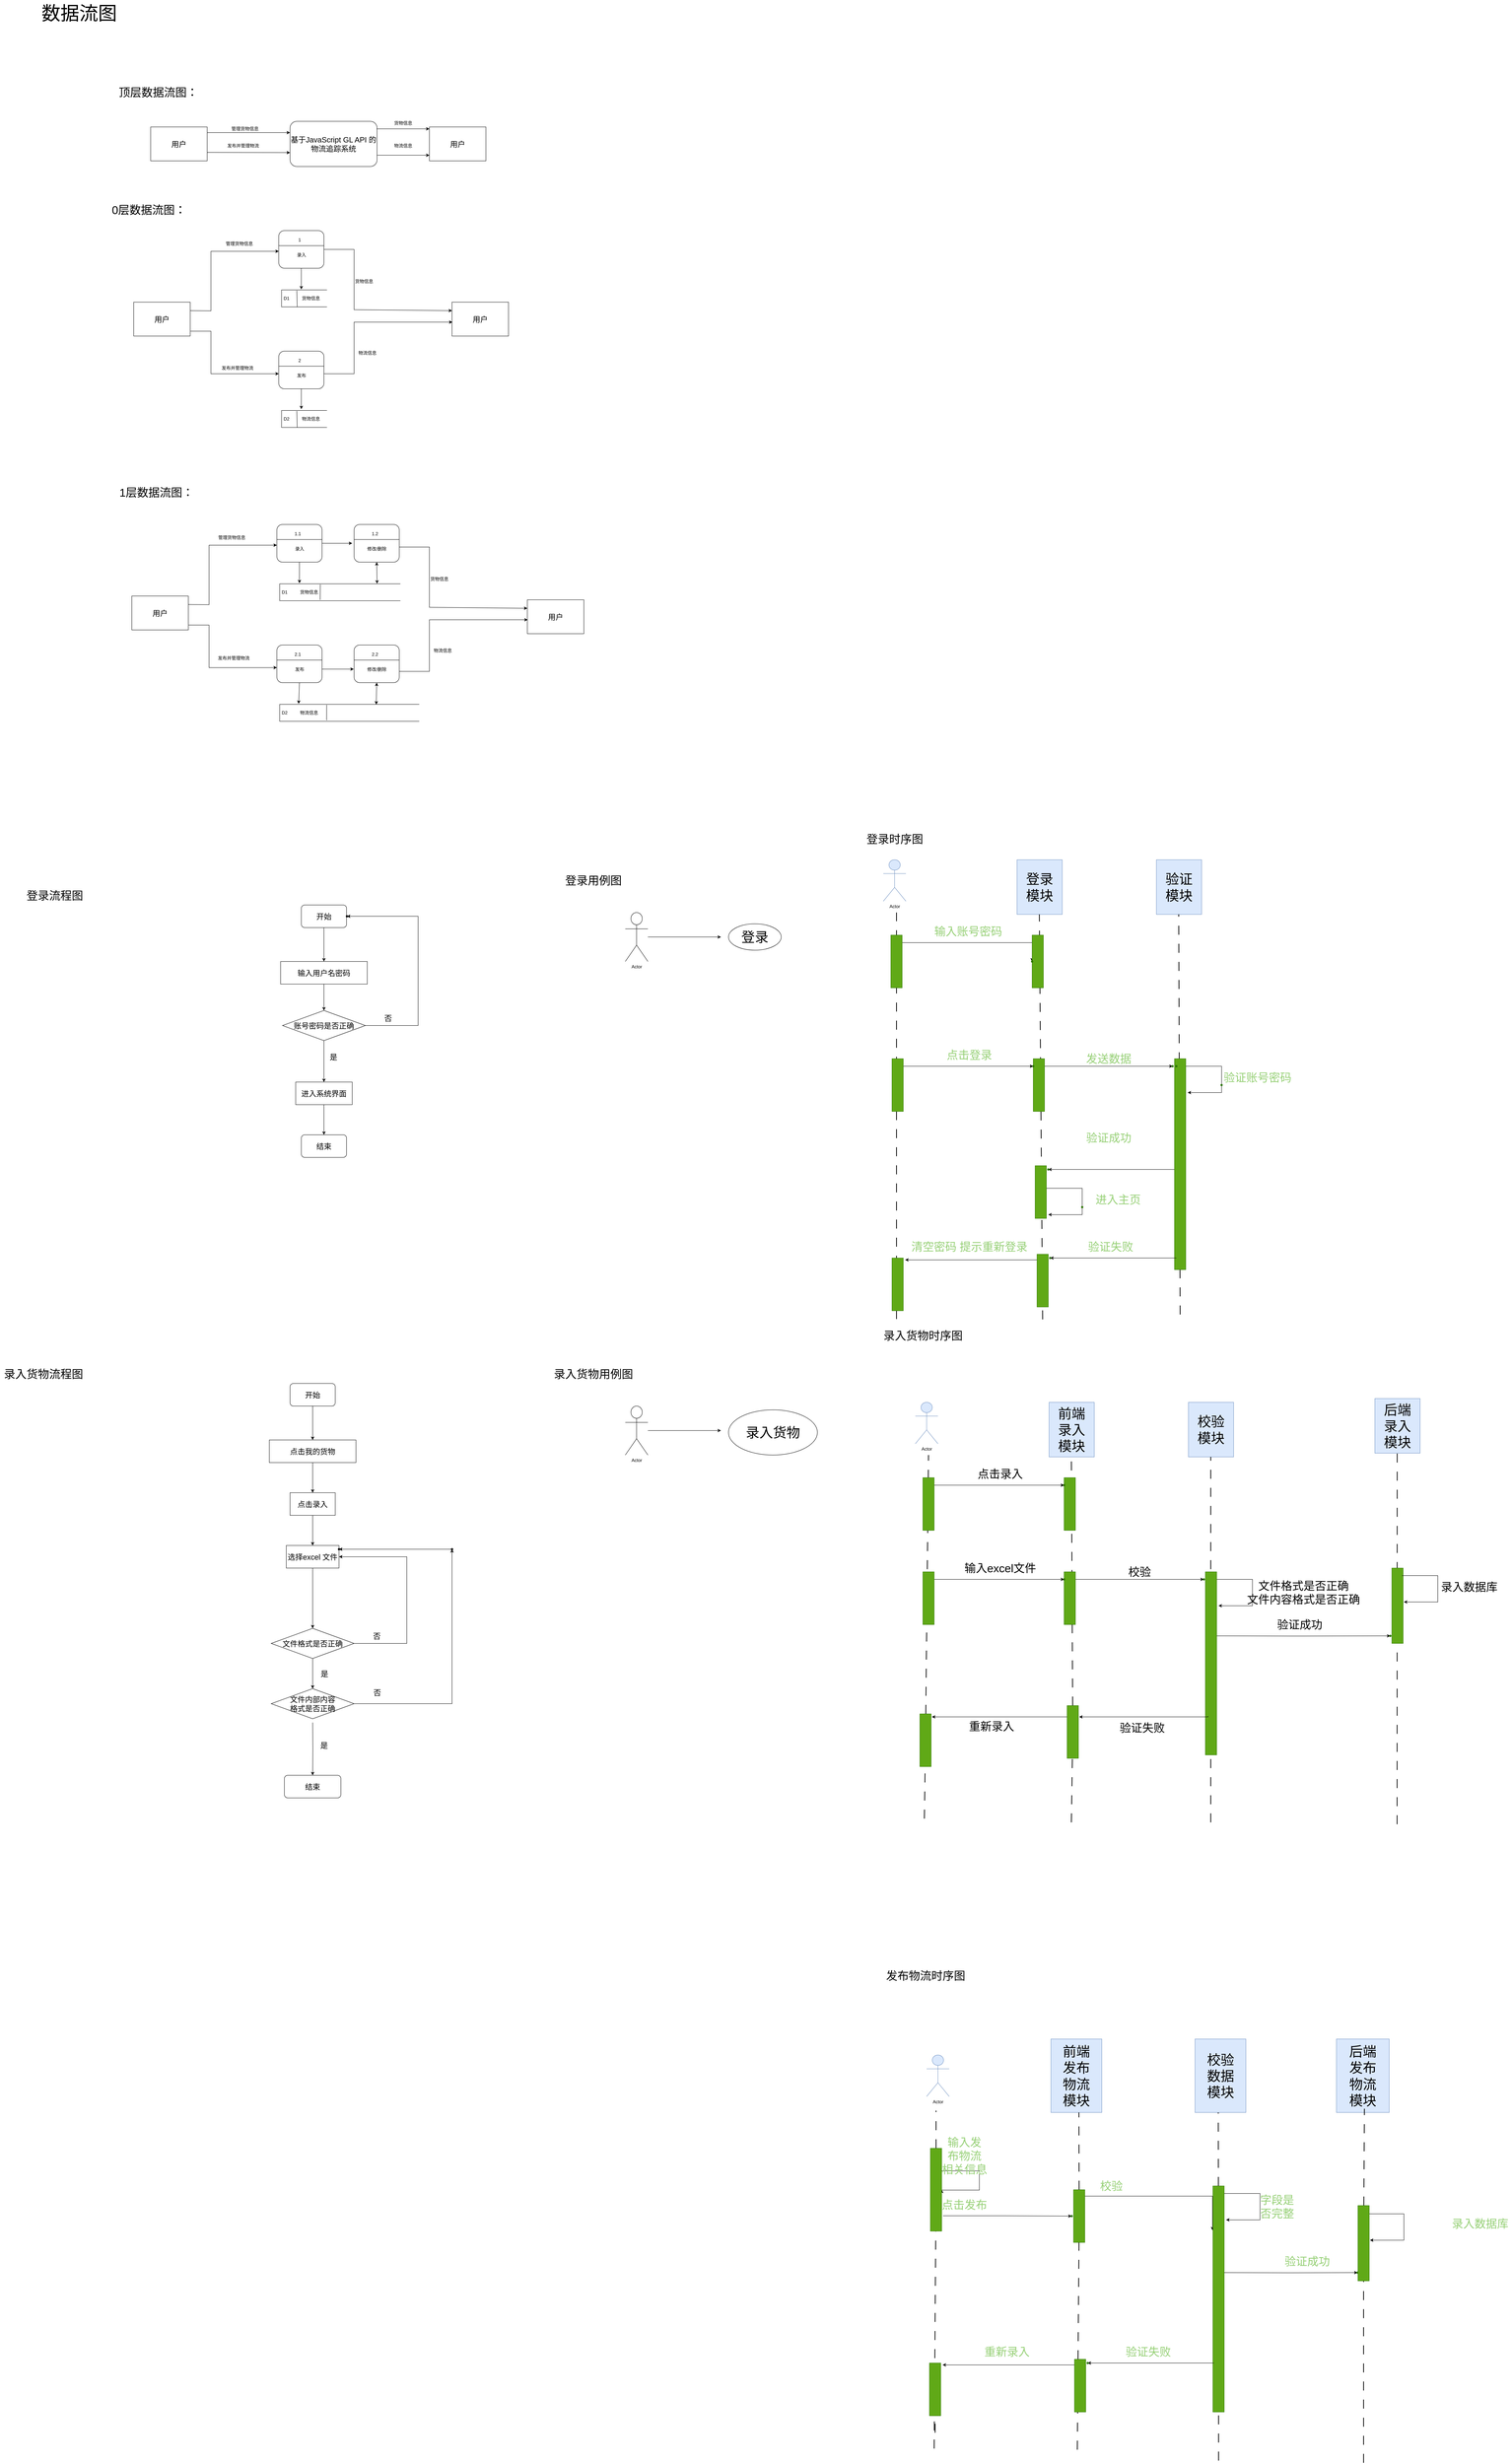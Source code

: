 <mxfile version="21.3.2" type="github">
  <diagram name="Page-1" id="b5b7bab2-c9e2-2cf4-8b2a-24fd1a2a6d21">
    <mxGraphModel dx="2826" dy="1662" grid="0" gridSize="10" guides="1" tooltips="1" connect="1" arrows="1" fold="1" page="0" pageScale="1" pageWidth="827" pageHeight="1169" background="none" math="0" shadow="0">
      <root>
        <mxCell id="0" />
        <mxCell id="1" parent="0" />
        <mxCell id="44vKcgO6JZs-gFAmP7-q-1" value="&lt;font style=&quot;font-size: 20px;&quot;&gt;用户&lt;/font&gt;" style="rounded=0;whiteSpace=wrap;html=1;" parent="1" vertex="1">
          <mxGeometry x="40" y="595" width="150" height="90" as="geometry" />
        </mxCell>
        <mxCell id="44vKcgO6JZs-gFAmP7-q-2" value="" style="endArrow=classic;html=1;rounded=0;entryX=0;entryY=0.25;entryDx=0;entryDy=0;" parent="1" target="44vKcgO6JZs-gFAmP7-q-3" edge="1">
          <mxGeometry width="50" height="50" relative="1" as="geometry">
            <mxPoint x="190" y="610" as="sourcePoint" />
            <mxPoint x="330" y="640" as="targetPoint" />
          </mxGeometry>
        </mxCell>
        <mxCell id="44vKcgO6JZs-gFAmP7-q-3" value="&lt;font style=&quot;font-size: 20px;&quot;&gt;基于JavaScript GL API 的物流追踪系统&lt;/font&gt;" style="rounded=1;whiteSpace=wrap;html=1;" parent="1" vertex="1">
          <mxGeometry x="410" y="580" width="231" height="120" as="geometry" />
        </mxCell>
        <mxCell id="44vKcgO6JZs-gFAmP7-q-4" value="管理货物信息" style="text;html=1;align=center;verticalAlign=middle;resizable=0;points=[];autosize=1;strokeColor=none;fillColor=none;" parent="1" vertex="1">
          <mxGeometry x="240" y="585" width="100" height="30" as="geometry" />
        </mxCell>
        <mxCell id="44vKcgO6JZs-gFAmP7-q-5" value="" style="endArrow=classic;html=1;rounded=0;entryX=0;entryY=0.5;entryDx=0;entryDy=0;" parent="1" edge="1">
          <mxGeometry width="50" height="50" relative="1" as="geometry">
            <mxPoint x="640" y="600" as="sourcePoint" />
            <mxPoint x="780" y="600" as="targetPoint" />
          </mxGeometry>
        </mxCell>
        <mxCell id="44vKcgO6JZs-gFAmP7-q-6" value="" style="endArrow=classic;html=1;rounded=0;exitX=1;exitY=0.75;exitDx=0;exitDy=0;" parent="1" source="44vKcgO6JZs-gFAmP7-q-1" edge="1">
          <mxGeometry width="50" height="50" relative="1" as="geometry">
            <mxPoint x="360" y="680" as="sourcePoint" />
            <mxPoint x="410" y="663" as="targetPoint" />
          </mxGeometry>
        </mxCell>
        <mxCell id="44vKcgO6JZs-gFAmP7-q-7" value="" style="endArrow=classic;html=1;rounded=0;exitX=1;exitY=0.75;exitDx=0;exitDy=0;entryX=0;entryY=0.5;entryDx=0;entryDy=0;" parent="1" source="44vKcgO6JZs-gFAmP7-q-3" edge="1">
          <mxGeometry width="50" height="50" relative="1" as="geometry">
            <mxPoint x="641" y="660" as="sourcePoint" />
            <mxPoint x="780" y="670" as="targetPoint" />
          </mxGeometry>
        </mxCell>
        <mxCell id="44vKcgO6JZs-gFAmP7-q-9" value="发布并管理物流" style="text;html=1;align=center;verticalAlign=middle;resizable=0;points=[];autosize=1;strokeColor=none;fillColor=none;" parent="1" vertex="1">
          <mxGeometry x="230" y="630" width="110" height="30" as="geometry" />
        </mxCell>
        <mxCell id="44vKcgO6JZs-gFAmP7-q-16" value="货物信息" style="text;html=1;align=center;verticalAlign=middle;resizable=0;points=[];autosize=1;strokeColor=none;fillColor=none;" parent="1" vertex="1">
          <mxGeometry x="675" y="570" width="70" height="30" as="geometry" />
        </mxCell>
        <mxCell id="44vKcgO6JZs-gFAmP7-q-17" value="物流信息" style="text;html=1;align=center;verticalAlign=middle;resizable=0;points=[];autosize=1;strokeColor=none;fillColor=none;" parent="1" vertex="1">
          <mxGeometry x="675" y="630" width="70" height="30" as="geometry" />
        </mxCell>
        <mxCell id="44vKcgO6JZs-gFAmP7-q-19" value="&lt;font style=&quot;font-size: 30px;&quot;&gt;顶层数据流图：&lt;/font&gt;" style="text;html=1;align=center;verticalAlign=middle;resizable=0;points=[];autosize=1;strokeColor=none;fillColor=none;" parent="1" vertex="1">
          <mxGeometry x="-55" y="478" width="230" height="50" as="geometry" />
        </mxCell>
        <mxCell id="44vKcgO6JZs-gFAmP7-q-20" value="&lt;font style=&quot;font-size: 30px;&quot;&gt;0层数据流图：&lt;/font&gt;" style="text;html=1;align=center;verticalAlign=middle;resizable=0;points=[];autosize=1;strokeColor=none;fillColor=none;" parent="1" vertex="1">
          <mxGeometry x="-75" y="790" width="220" height="50" as="geometry" />
        </mxCell>
        <mxCell id="44vKcgO6JZs-gFAmP7-q-21" value="&lt;font style=&quot;font-size: 20px;&quot;&gt;用户&lt;/font&gt;" style="rounded=0;whiteSpace=wrap;html=1;" parent="1" vertex="1">
          <mxGeometry x="-5" y="1060" width="150" height="90" as="geometry" />
        </mxCell>
        <mxCell id="44vKcgO6JZs-gFAmP7-q-22" value="" style="endArrow=classic;html=1;rounded=0;entryX=0;entryY=0.25;entryDx=0;entryDy=0;exitX=1;exitY=0.25;exitDx=0;exitDy=0;" parent="1" source="44vKcgO6JZs-gFAmP7-q-21" edge="1">
          <mxGeometry width="50" height="50" relative="1" as="geometry">
            <mxPoint x="160" y="925" as="sourcePoint" />
            <mxPoint x="380" y="925" as="targetPoint" />
            <Array as="points">
              <mxPoint x="200" y="1083" />
              <mxPoint x="200" y="925" />
            </Array>
          </mxGeometry>
        </mxCell>
        <mxCell id="44vKcgO6JZs-gFAmP7-q-24" value="" style="rounded=1;whiteSpace=wrap;html=1;" parent="1" vertex="1">
          <mxGeometry x="380" y="870" width="120" height="100" as="geometry" />
        </mxCell>
        <mxCell id="44vKcgO6JZs-gFAmP7-q-25" value="" style="endArrow=none;html=1;rounded=0;entryX=1;entryY=0.4;entryDx=0;entryDy=0;entryPerimeter=0;" parent="1" target="44vKcgO6JZs-gFAmP7-q-24" edge="1">
          <mxGeometry width="50" height="50" relative="1" as="geometry">
            <mxPoint x="380" y="910" as="sourcePoint" />
            <mxPoint x="410" y="780" as="targetPoint" />
          </mxGeometry>
        </mxCell>
        <mxCell id="44vKcgO6JZs-gFAmP7-q-26" value="1" style="text;html=1;align=center;verticalAlign=middle;resizable=0;points=[];autosize=1;strokeColor=none;fillColor=none;" parent="1" vertex="1">
          <mxGeometry x="420" y="880" width="30" height="30" as="geometry" />
        </mxCell>
        <mxCell id="44vKcgO6JZs-gFAmP7-q-27" value="录入" style="text;html=1;align=center;verticalAlign=middle;resizable=0;points=[];autosize=1;strokeColor=none;fillColor=none;" parent="1" vertex="1">
          <mxGeometry x="415" y="920" width="50" height="30" as="geometry" />
        </mxCell>
        <mxCell id="44vKcgO6JZs-gFAmP7-q-30" value="" style="shape=partialRectangle;whiteSpace=wrap;html=1;bottom=1;right=1;left=1;top=0;fillColor=none;routingCenterX=-0.5;rotation=90;" parent="1" vertex="1">
          <mxGeometry x="425" y="990" width="45" height="120" as="geometry" />
        </mxCell>
        <mxCell id="44vKcgO6JZs-gFAmP7-q-31" value="D1" style="text;html=1;align=center;verticalAlign=middle;resizable=0;points=[];autosize=1;strokeColor=none;fillColor=none;" parent="1" vertex="1">
          <mxGeometry x="380" y="1035" width="40" height="30" as="geometry" />
        </mxCell>
        <mxCell id="44vKcgO6JZs-gFAmP7-q-32" value="" style="endArrow=none;html=1;rounded=0;exitX=0.033;exitY=0.663;exitDx=0;exitDy=0;exitPerimeter=0;entryX=1.011;entryY=0.654;entryDx=0;entryDy=0;entryPerimeter=0;" parent="1" source="44vKcgO6JZs-gFAmP7-q-30" target="44vKcgO6JZs-gFAmP7-q-30" edge="1">
          <mxGeometry width="50" height="50" relative="1" as="geometry">
            <mxPoint x="710" y="1000" as="sourcePoint" />
            <mxPoint x="430" y="1070" as="targetPoint" />
          </mxGeometry>
        </mxCell>
        <mxCell id="44vKcgO6JZs-gFAmP7-q-34" value="货物信息" style="text;html=1;align=center;verticalAlign=middle;resizable=0;points=[];autosize=1;strokeColor=none;fillColor=none;" parent="1" vertex="1">
          <mxGeometry x="430" y="1035" width="70" height="30" as="geometry" />
        </mxCell>
        <mxCell id="44vKcgO6JZs-gFAmP7-q-38" value="" style="endArrow=classic;html=1;rounded=0;entryX=0;entryY=0.25;entryDx=0;entryDy=0;" parent="1" target="44vKcgO6JZs-gFAmP7-q-42" edge="1">
          <mxGeometry width="50" height="50" relative="1" as="geometry">
            <mxPoint x="500" y="920" as="sourcePoint" />
            <mxPoint x="750" y="920" as="targetPoint" />
            <Array as="points">
              <mxPoint x="580" y="920" />
              <mxPoint x="580" y="1080" />
            </Array>
          </mxGeometry>
        </mxCell>
        <mxCell id="44vKcgO6JZs-gFAmP7-q-40" value="货物信息" style="text;html=1;align=center;verticalAlign=middle;resizable=0;points=[];autosize=1;strokeColor=none;fillColor=none;" parent="1" vertex="1">
          <mxGeometry x="571" y="990" width="70" height="30" as="geometry" />
        </mxCell>
        <mxCell id="44vKcgO6JZs-gFAmP7-q-41" value="&lt;font style=&quot;font-size: 20px;&quot;&gt;用户&lt;/font&gt;" style="rounded=0;whiteSpace=wrap;html=1;" parent="1" vertex="1">
          <mxGeometry x="780" y="595" width="150" height="90" as="geometry" />
        </mxCell>
        <mxCell id="44vKcgO6JZs-gFAmP7-q-42" value="&lt;font style=&quot;font-size: 20px;&quot;&gt;用户&lt;/font&gt;" style="rounded=0;whiteSpace=wrap;html=1;" parent="1" vertex="1">
          <mxGeometry x="840" y="1060" width="150" height="90" as="geometry" />
        </mxCell>
        <mxCell id="44vKcgO6JZs-gFAmP7-q-45" value="" style="endArrow=classic;html=1;rounded=0;exitX=0.086;exitY=1.067;exitDx=0;exitDy=0;exitPerimeter=0;" parent="1" edge="1">
          <mxGeometry width="50" height="50" relative="1" as="geometry">
            <mxPoint x="146.02" y="1137.01" as="sourcePoint" />
            <mxPoint x="380" y="1250" as="targetPoint" />
            <Array as="points">
              <mxPoint x="200" y="1137" />
              <mxPoint x="200" y="1250" />
            </Array>
          </mxGeometry>
        </mxCell>
        <mxCell id="44vKcgO6JZs-gFAmP7-q-46" value="" style="rounded=1;whiteSpace=wrap;html=1;" parent="1" vertex="1">
          <mxGeometry x="380" y="1190" width="120" height="100" as="geometry" />
        </mxCell>
        <mxCell id="44vKcgO6JZs-gFAmP7-q-47" value="" style="endArrow=none;html=1;rounded=0;entryX=1;entryY=0.4;entryDx=0;entryDy=0;entryPerimeter=0;" parent="1" target="44vKcgO6JZs-gFAmP7-q-46" edge="1">
          <mxGeometry width="50" height="50" relative="1" as="geometry">
            <mxPoint x="380" y="1230" as="sourcePoint" />
            <mxPoint x="410" y="1100" as="targetPoint" />
          </mxGeometry>
        </mxCell>
        <mxCell id="44vKcgO6JZs-gFAmP7-q-48" value="2" style="text;html=1;align=center;verticalAlign=middle;resizable=0;points=[];autosize=1;strokeColor=none;fillColor=none;" parent="1" vertex="1">
          <mxGeometry x="420" y="1200" width="30" height="30" as="geometry" />
        </mxCell>
        <mxCell id="44vKcgO6JZs-gFAmP7-q-49" value="发布" style="text;html=1;align=center;verticalAlign=middle;resizable=0;points=[];autosize=1;strokeColor=none;fillColor=none;" parent="1" vertex="1">
          <mxGeometry x="415" y="1240" width="50" height="30" as="geometry" />
        </mxCell>
        <mxCell id="44vKcgO6JZs-gFAmP7-q-51" value="" style="shape=partialRectangle;whiteSpace=wrap;html=1;bottom=1;right=1;left=1;top=0;fillColor=none;routingCenterX=-0.5;rotation=90;" parent="1" vertex="1">
          <mxGeometry x="425" y="1310" width="45" height="120" as="geometry" />
        </mxCell>
        <mxCell id="44vKcgO6JZs-gFAmP7-q-52" value="D2" style="text;html=1;align=center;verticalAlign=middle;resizable=0;points=[];autosize=1;strokeColor=none;fillColor=none;" parent="1" vertex="1">
          <mxGeometry x="380" y="1355" width="40" height="30" as="geometry" />
        </mxCell>
        <mxCell id="44vKcgO6JZs-gFAmP7-q-53" value="" style="endArrow=none;html=1;rounded=0;exitX=0.033;exitY=0.663;exitDx=0;exitDy=0;exitPerimeter=0;entryX=1.011;entryY=0.654;entryDx=0;entryDy=0;entryPerimeter=0;" parent="1" source="44vKcgO6JZs-gFAmP7-q-51" target="44vKcgO6JZs-gFAmP7-q-51" edge="1">
          <mxGeometry width="50" height="50" relative="1" as="geometry">
            <mxPoint x="710" y="1320" as="sourcePoint" />
            <mxPoint x="430" y="1390" as="targetPoint" />
          </mxGeometry>
        </mxCell>
        <mxCell id="44vKcgO6JZs-gFAmP7-q-54" value="物流信息" style="text;html=1;align=center;verticalAlign=middle;resizable=0;points=[];autosize=1;strokeColor=none;fillColor=none;" parent="1" vertex="1">
          <mxGeometry x="430" y="1355" width="70" height="30" as="geometry" />
        </mxCell>
        <mxCell id="44vKcgO6JZs-gFAmP7-q-56" value="" style="endArrow=classic;html=1;rounded=0;entryX=0.007;entryY=0.589;entryDx=0;entryDy=0;entryPerimeter=0;" parent="1" target="44vKcgO6JZs-gFAmP7-q-42" edge="1">
          <mxGeometry width="50" height="50" relative="1" as="geometry">
            <mxPoint x="500" y="1250" as="sourcePoint" />
            <mxPoint x="410" y="1020" as="targetPoint" />
            <Array as="points">
              <mxPoint x="580" y="1250" />
              <mxPoint x="580" y="1113" />
            </Array>
          </mxGeometry>
        </mxCell>
        <mxCell id="44vKcgO6JZs-gFAmP7-q-57" value="物流信息" style="text;html=1;align=center;verticalAlign=middle;resizable=0;points=[];autosize=1;strokeColor=none;fillColor=none;" parent="1" vertex="1">
          <mxGeometry x="580" y="1180" width="70" height="30" as="geometry" />
        </mxCell>
        <mxCell id="44vKcgO6JZs-gFAmP7-q-60" value="&lt;font style=&quot;font-size: 30px;&quot;&gt;1层数据流图：&lt;/font&gt;" style="text;html=1;align=center;verticalAlign=middle;resizable=0;points=[];autosize=1;strokeColor=none;fillColor=none;" parent="1" vertex="1">
          <mxGeometry x="-55" y="1540" width="220" height="50" as="geometry" />
        </mxCell>
        <mxCell id="44vKcgO6JZs-gFAmP7-q-63" value="&lt;font style=&quot;font-size: 20px;&quot;&gt;用户&lt;/font&gt;" style="rounded=0;whiteSpace=wrap;html=1;" parent="1" vertex="1">
          <mxGeometry x="-10" y="1840" width="150" height="90" as="geometry" />
        </mxCell>
        <mxCell id="44vKcgO6JZs-gFAmP7-q-64" value="" style="endArrow=classic;html=1;rounded=0;entryX=0;entryY=0.25;entryDx=0;entryDy=0;exitX=1;exitY=0.25;exitDx=0;exitDy=0;" parent="1" source="44vKcgO6JZs-gFAmP7-q-63" edge="1">
          <mxGeometry width="50" height="50" relative="1" as="geometry">
            <mxPoint x="155" y="1705" as="sourcePoint" />
            <mxPoint x="375" y="1705" as="targetPoint" />
            <Array as="points">
              <mxPoint x="195" y="1863" />
              <mxPoint x="195" y="1705" />
            </Array>
          </mxGeometry>
        </mxCell>
        <mxCell id="44vKcgO6JZs-gFAmP7-q-96" value="" style="edgeStyle=orthogonalEdgeStyle;rounded=0;orthogonalLoop=1;jettySize=auto;html=1;" parent="1" source="44vKcgO6JZs-gFAmP7-q-66" edge="1">
          <mxGeometry relative="1" as="geometry">
            <mxPoint x="575" y="1700" as="targetPoint" />
          </mxGeometry>
        </mxCell>
        <mxCell id="44vKcgO6JZs-gFAmP7-q-66" value="" style="rounded=1;whiteSpace=wrap;html=1;" parent="1" vertex="1">
          <mxGeometry x="375" y="1650" width="120" height="100" as="geometry" />
        </mxCell>
        <mxCell id="44vKcgO6JZs-gFAmP7-q-67" value="" style="endArrow=none;html=1;rounded=0;entryX=1;entryY=0.4;entryDx=0;entryDy=0;entryPerimeter=0;" parent="1" target="44vKcgO6JZs-gFAmP7-q-66" edge="1">
          <mxGeometry width="50" height="50" relative="1" as="geometry">
            <mxPoint x="375" y="1690" as="sourcePoint" />
            <mxPoint x="405" y="1560" as="targetPoint" />
          </mxGeometry>
        </mxCell>
        <mxCell id="44vKcgO6JZs-gFAmP7-q-68" value="1.1" style="text;html=1;align=center;verticalAlign=middle;resizable=0;points=[];autosize=1;strokeColor=none;fillColor=none;" parent="1" vertex="1">
          <mxGeometry x="410" y="1660" width="40" height="30" as="geometry" />
        </mxCell>
        <mxCell id="44vKcgO6JZs-gFAmP7-q-69" value="录入" style="text;html=1;align=center;verticalAlign=middle;resizable=0;points=[];autosize=1;strokeColor=none;fillColor=none;" parent="1" vertex="1">
          <mxGeometry x="410" y="1700" width="50" height="30" as="geometry" />
        </mxCell>
        <mxCell id="44vKcgO6JZs-gFAmP7-q-70" value="" style="shape=partialRectangle;whiteSpace=wrap;html=1;bottom=1;right=1;left=1;top=0;fillColor=none;routingCenterX=-0.5;rotation=90;" parent="1" vertex="1">
          <mxGeometry x="520" y="1670" width="45" height="320" as="geometry" />
        </mxCell>
        <mxCell id="44vKcgO6JZs-gFAmP7-q-71" value="D1" style="text;html=1;align=center;verticalAlign=middle;resizable=0;points=[];autosize=1;strokeColor=none;fillColor=none;" parent="1" vertex="1">
          <mxGeometry x="375" y="1815" width="40" height="30" as="geometry" />
        </mxCell>
        <mxCell id="44vKcgO6JZs-gFAmP7-q-72" value="" style="endArrow=none;html=1;rounded=0;exitX=0.033;exitY=0.663;exitDx=0;exitDy=0;exitPerimeter=0;" parent="1" source="44vKcgO6JZs-gFAmP7-q-70" edge="1">
          <mxGeometry width="50" height="50" relative="1" as="geometry">
            <mxPoint x="705" y="1780" as="sourcePoint" />
            <mxPoint x="490" y="1850" as="targetPoint" />
          </mxGeometry>
        </mxCell>
        <mxCell id="44vKcgO6JZs-gFAmP7-q-73" value="货物信息" style="text;html=1;align=center;verticalAlign=middle;resizable=0;points=[];autosize=1;strokeColor=none;fillColor=none;" parent="1" vertex="1">
          <mxGeometry x="425" y="1815" width="70" height="30" as="geometry" />
        </mxCell>
        <mxCell id="44vKcgO6JZs-gFAmP7-q-75" value="" style="endArrow=classic;html=1;rounded=0;entryX=0;entryY=0.25;entryDx=0;entryDy=0;" parent="1" target="44vKcgO6JZs-gFAmP7-q-77" edge="1">
          <mxGeometry width="50" height="50" relative="1" as="geometry">
            <mxPoint x="700" y="1710" as="sourcePoint" />
            <mxPoint x="950" y="1710" as="targetPoint" />
            <Array as="points">
              <mxPoint x="780" y="1710" />
              <mxPoint x="780" y="1870" />
            </Array>
          </mxGeometry>
        </mxCell>
        <mxCell id="44vKcgO6JZs-gFAmP7-q-76" value="货物信息" style="text;html=1;align=center;verticalAlign=middle;resizable=0;points=[];autosize=1;strokeColor=none;fillColor=none;" parent="1" vertex="1">
          <mxGeometry x="771" y="1780" width="70" height="30" as="geometry" />
        </mxCell>
        <mxCell id="44vKcgO6JZs-gFAmP7-q-77" value="&lt;font style=&quot;font-size: 20px;&quot;&gt;用户&lt;/font&gt;" style="rounded=0;whiteSpace=wrap;html=1;" parent="1" vertex="1">
          <mxGeometry x="1040" y="1850" width="150" height="90" as="geometry" />
        </mxCell>
        <mxCell id="44vKcgO6JZs-gFAmP7-q-78" value="" style="endArrow=classic;html=1;rounded=0;exitX=0.086;exitY=1.067;exitDx=0;exitDy=0;exitPerimeter=0;" parent="1" edge="1">
          <mxGeometry width="50" height="50" relative="1" as="geometry">
            <mxPoint x="141.02" y="1917.01" as="sourcePoint" />
            <mxPoint x="375" y="2030" as="targetPoint" />
            <Array as="points">
              <mxPoint x="195" y="1917" />
              <mxPoint x="195" y="2030" />
            </Array>
          </mxGeometry>
        </mxCell>
        <mxCell id="44vKcgO6JZs-gFAmP7-q-79" value="" style="rounded=1;whiteSpace=wrap;html=1;" parent="1" vertex="1">
          <mxGeometry x="375" y="1970" width="120" height="100" as="geometry" />
        </mxCell>
        <mxCell id="44vKcgO6JZs-gFAmP7-q-80" value="" style="endArrow=none;html=1;rounded=0;entryX=1;entryY=0.4;entryDx=0;entryDy=0;entryPerimeter=0;" parent="1" target="44vKcgO6JZs-gFAmP7-q-79" edge="1">
          <mxGeometry width="50" height="50" relative="1" as="geometry">
            <mxPoint x="375" y="2010" as="sourcePoint" />
            <mxPoint x="405" y="1880" as="targetPoint" />
          </mxGeometry>
        </mxCell>
        <mxCell id="44vKcgO6JZs-gFAmP7-q-81" value="2.1" style="text;html=1;align=center;verticalAlign=middle;resizable=0;points=[];autosize=1;strokeColor=none;fillColor=none;" parent="1" vertex="1">
          <mxGeometry x="410" y="1980" width="40" height="30" as="geometry" />
        </mxCell>
        <mxCell id="44vKcgO6JZs-gFAmP7-q-82" value="发布" style="text;html=1;align=center;verticalAlign=middle;resizable=0;points=[];autosize=1;strokeColor=none;fillColor=none;" parent="1" vertex="1">
          <mxGeometry x="410" y="2020" width="50" height="30" as="geometry" />
        </mxCell>
        <mxCell id="44vKcgO6JZs-gFAmP7-q-83" value="" style="shape=partialRectangle;whiteSpace=wrap;html=1;bottom=1;right=1;left=1;top=0;fillColor=none;routingCenterX=-0.5;rotation=90;" parent="1" vertex="1">
          <mxGeometry x="545" y="1965" width="45" height="370" as="geometry" />
        </mxCell>
        <mxCell id="44vKcgO6JZs-gFAmP7-q-84" value="D2" style="text;html=1;align=center;verticalAlign=middle;resizable=0;points=[];autosize=1;strokeColor=none;fillColor=none;" parent="1" vertex="1">
          <mxGeometry x="375" y="2135" width="40" height="30" as="geometry" />
        </mxCell>
        <mxCell id="44vKcgO6JZs-gFAmP7-q-85" value="" style="endArrow=none;html=1;rounded=0;exitX=0.033;exitY=0.663;exitDx=0;exitDy=0;exitPerimeter=0;" parent="1" source="44vKcgO6JZs-gFAmP7-q-83" edge="1">
          <mxGeometry width="50" height="50" relative="1" as="geometry">
            <mxPoint x="705" y="2100" as="sourcePoint" />
            <mxPoint x="507" y="2170" as="targetPoint" />
          </mxGeometry>
        </mxCell>
        <mxCell id="44vKcgO6JZs-gFAmP7-q-86" value="物流信息" style="text;html=1;align=center;verticalAlign=middle;resizable=0;points=[];autosize=1;strokeColor=none;fillColor=none;" parent="1" vertex="1">
          <mxGeometry x="425" y="2135" width="70" height="30" as="geometry" />
        </mxCell>
        <mxCell id="44vKcgO6JZs-gFAmP7-q-88" value="" style="endArrow=classic;html=1;rounded=0;entryX=0.007;entryY=0.589;entryDx=0;entryDy=0;entryPerimeter=0;" parent="1" target="44vKcgO6JZs-gFAmP7-q-77" edge="1">
          <mxGeometry width="50" height="50" relative="1" as="geometry">
            <mxPoint x="700" y="2040" as="sourcePoint" />
            <mxPoint x="610" y="1810" as="targetPoint" />
            <Array as="points">
              <mxPoint x="780" y="2040" />
              <mxPoint x="780" y="1903" />
            </Array>
          </mxGeometry>
        </mxCell>
        <mxCell id="44vKcgO6JZs-gFAmP7-q-89" value="物流信息" style="text;html=1;align=center;verticalAlign=middle;resizable=0;points=[];autosize=1;strokeColor=none;fillColor=none;" parent="1" vertex="1">
          <mxGeometry x="780" y="1970" width="70" height="30" as="geometry" />
        </mxCell>
        <mxCell id="44vKcgO6JZs-gFAmP7-q-91" value="管理货物信息" style="text;html=1;align=center;verticalAlign=middle;resizable=0;points=[];autosize=1;strokeColor=none;fillColor=none;" parent="1" vertex="1">
          <mxGeometry x="225" y="890" width="100" height="30" as="geometry" />
        </mxCell>
        <mxCell id="44vKcgO6JZs-gFAmP7-q-92" value="发布并管理物流" style="text;html=1;align=center;verticalAlign=middle;resizable=0;points=[];autosize=1;strokeColor=none;fillColor=none;" parent="1" vertex="1">
          <mxGeometry x="215" y="1220" width="110" height="30" as="geometry" />
        </mxCell>
        <mxCell id="44vKcgO6JZs-gFAmP7-q-93" value="管理货物信息" style="text;html=1;align=center;verticalAlign=middle;resizable=0;points=[];autosize=1;strokeColor=none;fillColor=none;" parent="1" vertex="1">
          <mxGeometry x="205" y="1670" width="100" height="30" as="geometry" />
        </mxCell>
        <mxCell id="44vKcgO6JZs-gFAmP7-q-94" value="发布并管理物流" style="text;html=1;align=center;verticalAlign=middle;resizable=0;points=[];autosize=1;strokeColor=none;fillColor=none;" parent="1" vertex="1">
          <mxGeometry x="205" y="1990" width="110" height="30" as="geometry" />
        </mxCell>
        <mxCell id="44vKcgO6JZs-gFAmP7-q-98" value="" style="rounded=1;whiteSpace=wrap;html=1;" parent="1" vertex="1">
          <mxGeometry x="580" y="1650" width="120" height="100" as="geometry" />
        </mxCell>
        <mxCell id="44vKcgO6JZs-gFAmP7-q-99" value="" style="endArrow=none;html=1;rounded=0;entryX=1;entryY=0.4;entryDx=0;entryDy=0;entryPerimeter=0;" parent="1" target="44vKcgO6JZs-gFAmP7-q-98" edge="1">
          <mxGeometry width="50" height="50" relative="1" as="geometry">
            <mxPoint x="580" y="1690" as="sourcePoint" />
            <mxPoint x="610" y="1560" as="targetPoint" />
          </mxGeometry>
        </mxCell>
        <mxCell id="44vKcgO6JZs-gFAmP7-q-100" value="1.2" style="text;html=1;align=center;verticalAlign=middle;resizable=0;points=[];autosize=1;strokeColor=none;fillColor=none;" parent="1" vertex="1">
          <mxGeometry x="615" y="1660" width="40" height="30" as="geometry" />
        </mxCell>
        <mxCell id="44vKcgO6JZs-gFAmP7-q-101" value="修改/删除" style="text;html=1;align=center;verticalAlign=middle;resizable=0;points=[];autosize=1;strokeColor=none;fillColor=none;" parent="1" vertex="1">
          <mxGeometry x="605" y="1700" width="70" height="30" as="geometry" />
        </mxCell>
        <mxCell id="44vKcgO6JZs-gFAmP7-q-102" value="" style="endArrow=classic;startArrow=classic;html=1;rounded=0;exitX=-0.011;exitY=0.192;exitDx=0;exitDy=0;entryX=0.5;entryY=1;entryDx=0;entryDy=0;exitPerimeter=0;" parent="1" source="44vKcgO6JZs-gFAmP7-q-70" target="44vKcgO6JZs-gFAmP7-q-98" edge="1">
          <mxGeometry width="50" height="50" relative="1" as="geometry">
            <mxPoint x="445" y="1816" as="sourcePoint" />
            <mxPoint x="445" y="1760" as="targetPoint" />
          </mxGeometry>
        </mxCell>
        <mxCell id="44vKcgO6JZs-gFAmP7-q-103" value="" style="rounded=1;whiteSpace=wrap;html=1;" parent="1" vertex="1">
          <mxGeometry x="580" y="1970" width="120" height="100" as="geometry" />
        </mxCell>
        <mxCell id="44vKcgO6JZs-gFAmP7-q-104" value="" style="endArrow=none;html=1;rounded=0;entryX=1;entryY=0.4;entryDx=0;entryDy=0;entryPerimeter=0;" parent="1" target="44vKcgO6JZs-gFAmP7-q-103" edge="1">
          <mxGeometry width="50" height="50" relative="1" as="geometry">
            <mxPoint x="580" y="2010" as="sourcePoint" />
            <mxPoint x="610" y="1880" as="targetPoint" />
          </mxGeometry>
        </mxCell>
        <mxCell id="44vKcgO6JZs-gFAmP7-q-105" value="2.2" style="text;html=1;align=center;verticalAlign=middle;resizable=0;points=[];autosize=1;strokeColor=none;fillColor=none;" parent="1" vertex="1">
          <mxGeometry x="615" y="1980" width="40" height="30" as="geometry" />
        </mxCell>
        <mxCell id="44vKcgO6JZs-gFAmP7-q-106" value="修改/删除" style="text;html=1;align=center;verticalAlign=middle;resizable=0;points=[];autosize=1;strokeColor=none;fillColor=none;" parent="1" vertex="1">
          <mxGeometry x="605" y="2020" width="70" height="30" as="geometry" />
        </mxCell>
        <mxCell id="44vKcgO6JZs-gFAmP7-q-109" value="" style="endArrow=classic;html=1;rounded=0;exitX=1;exitY=0.64;exitDx=0;exitDy=0;exitPerimeter=0;entryX=-0.008;entryY=0.64;entryDx=0;entryDy=0;entryPerimeter=0;" parent="1" source="44vKcgO6JZs-gFAmP7-q-79" target="44vKcgO6JZs-gFAmP7-q-103" edge="1">
          <mxGeometry width="50" height="50" relative="1" as="geometry">
            <mxPoint x="360" y="1770" as="sourcePoint" />
            <mxPoint x="410" y="1720" as="targetPoint" />
          </mxGeometry>
        </mxCell>
        <mxCell id="44vKcgO6JZs-gFAmP7-q-111" value="" style="endArrow=classic;startArrow=classic;html=1;rounded=0;exitX=0.011;exitY=0.307;exitDx=0;exitDy=0;entryX=0.5;entryY=1;entryDx=0;entryDy=0;exitPerimeter=0;" parent="1" source="44vKcgO6JZs-gFAmP7-q-83" target="44vKcgO6JZs-gFAmP7-q-103" edge="1">
          <mxGeometry width="50" height="50" relative="1" as="geometry">
            <mxPoint x="460" y="1770" as="sourcePoint" />
            <mxPoint x="510" y="1720" as="targetPoint" />
          </mxGeometry>
        </mxCell>
        <mxCell id="44vKcgO6JZs-gFAmP7-q-113" value="" style="endArrow=classic;html=1;rounded=0;exitX=0.5;exitY=1;exitDx=0;exitDy=0;entryX=-0.033;entryY=0.864;entryDx=0;entryDy=0;entryPerimeter=0;" parent="1" source="44vKcgO6JZs-gFAmP7-q-79" target="44vKcgO6JZs-gFAmP7-q-83" edge="1">
          <mxGeometry width="50" height="50" relative="1" as="geometry">
            <mxPoint x="460" y="1970" as="sourcePoint" />
            <mxPoint x="510" y="1920" as="targetPoint" />
          </mxGeometry>
        </mxCell>
        <mxCell id="44vKcgO6JZs-gFAmP7-q-114" value="" style="endArrow=classic;html=1;rounded=0;exitX=0.5;exitY=1;exitDx=0;exitDy=0;entryX=-0.033;entryY=0.836;entryDx=0;entryDy=0;entryPerimeter=0;" parent="1" source="44vKcgO6JZs-gFAmP7-q-66" target="44vKcgO6JZs-gFAmP7-q-70" edge="1">
          <mxGeometry width="50" height="50" relative="1" as="geometry">
            <mxPoint x="460" y="1970" as="sourcePoint" />
            <mxPoint x="510" y="1920" as="targetPoint" />
          </mxGeometry>
        </mxCell>
        <mxCell id="44vKcgO6JZs-gFAmP7-q-115" value="" style="endArrow=classic;html=1;rounded=0;exitX=0.5;exitY=1;exitDx=0;exitDy=0;entryX=-0.078;entryY=0.563;entryDx=0;entryDy=0;entryPerimeter=0;" parent="1" source="44vKcgO6JZs-gFAmP7-q-46" target="44vKcgO6JZs-gFAmP7-q-51" edge="1">
          <mxGeometry width="50" height="50" relative="1" as="geometry">
            <mxPoint x="460" y="1370" as="sourcePoint" />
            <mxPoint x="510" y="1320" as="targetPoint" />
          </mxGeometry>
        </mxCell>
        <mxCell id="44vKcgO6JZs-gFAmP7-q-116" value="" style="endArrow=classic;html=1;rounded=0;exitX=0.5;exitY=1;exitDx=0;exitDy=0;entryX=-0.033;entryY=0.563;entryDx=0;entryDy=0;entryPerimeter=0;" parent="1" source="44vKcgO6JZs-gFAmP7-q-24" target="44vKcgO6JZs-gFAmP7-q-30" edge="1">
          <mxGeometry width="50" height="50" relative="1" as="geometry">
            <mxPoint x="460" y="1370" as="sourcePoint" />
            <mxPoint x="440" y="1020" as="targetPoint" />
          </mxGeometry>
        </mxCell>
        <mxCell id="44vKcgO6JZs-gFAmP7-q-117" value="&lt;font style=&quot;font-size: 50px;&quot;&gt;数据流图&lt;/font&gt;" style="text;html=1;align=center;verticalAlign=middle;resizable=0;points=[];autosize=1;strokeColor=none;fillColor=none;" parent="1" vertex="1">
          <mxGeometry x="-260" y="258" width="220" height="70" as="geometry" />
        </mxCell>
        <mxCell id="44vKcgO6JZs-gFAmP7-q-118" value="&lt;font style=&quot;font-size: 30px;&quot;&gt;登录流程图&lt;/font&gt;" style="text;html=1;align=center;verticalAlign=middle;resizable=0;points=[];autosize=1;strokeColor=none;fillColor=none;" parent="1" vertex="1">
          <mxGeometry x="-300" y="2610" width="170" height="50" as="geometry" />
        </mxCell>
        <mxCell id="44vKcgO6JZs-gFAmP7-q-123" value="" style="edgeStyle=orthogonalEdgeStyle;rounded=0;orthogonalLoop=1;jettySize=auto;html=1;" parent="1" source="44vKcgO6JZs-gFAmP7-q-119" target="44vKcgO6JZs-gFAmP7-q-122" edge="1">
          <mxGeometry relative="1" as="geometry" />
        </mxCell>
        <mxCell id="44vKcgO6JZs-gFAmP7-q-119" value="&lt;font style=&quot;font-size: 20px;&quot;&gt;开始&lt;/font&gt;" style="rounded=1;whiteSpace=wrap;html=1;" parent="1" vertex="1">
          <mxGeometry x="440" y="2660" width="120" height="60" as="geometry" />
        </mxCell>
        <mxCell id="44vKcgO6JZs-gFAmP7-q-125" value="" style="edgeStyle=orthogonalEdgeStyle;rounded=0;orthogonalLoop=1;jettySize=auto;html=1;" parent="1" source="44vKcgO6JZs-gFAmP7-q-122" target="44vKcgO6JZs-gFAmP7-q-124" edge="1">
          <mxGeometry relative="1" as="geometry" />
        </mxCell>
        <mxCell id="44vKcgO6JZs-gFAmP7-q-122" value="&lt;font style=&quot;font-size: 20px;&quot;&gt;输入用户名密码&lt;/font&gt;" style="rounded=0;whiteSpace=wrap;html=1;fillColor=default;" parent="1" vertex="1">
          <mxGeometry x="385" y="2810" width="230" height="60" as="geometry" />
        </mxCell>
        <mxCell id="44vKcgO6JZs-gFAmP7-q-127" value="" style="edgeStyle=orthogonalEdgeStyle;rounded=0;orthogonalLoop=1;jettySize=auto;html=1;" parent="1" source="44vKcgO6JZs-gFAmP7-q-124" target="44vKcgO6JZs-gFAmP7-q-126" edge="1">
          <mxGeometry relative="1" as="geometry" />
        </mxCell>
        <mxCell id="44vKcgO6JZs-gFAmP7-q-130" value="" style="edgeStyle=orthogonalEdgeStyle;rounded=0;orthogonalLoop=1;jettySize=auto;html=1;" parent="1" source="44vKcgO6JZs-gFAmP7-q-124" target="44vKcgO6JZs-gFAmP7-q-129" edge="1">
          <mxGeometry relative="1" as="geometry">
            <Array as="points">
              <mxPoint x="750" y="2980" />
              <mxPoint x="750" y="2690" />
            </Array>
          </mxGeometry>
        </mxCell>
        <mxCell id="44vKcgO6JZs-gFAmP7-q-124" value="&lt;font style=&quot;font-size: 20px;&quot;&gt;账号密码是否正确&lt;/font&gt;" style="rhombus;whiteSpace=wrap;html=1;rounded=0;" parent="1" vertex="1">
          <mxGeometry x="390" y="2940" width="220" height="80" as="geometry" />
        </mxCell>
        <mxCell id="44vKcgO6JZs-gFAmP7-q-133" value="" style="edgeStyle=orthogonalEdgeStyle;rounded=0;orthogonalLoop=1;jettySize=auto;html=1;" parent="1" source="44vKcgO6JZs-gFAmP7-q-126" target="44vKcgO6JZs-gFAmP7-q-132" edge="1">
          <mxGeometry relative="1" as="geometry" />
        </mxCell>
        <mxCell id="44vKcgO6JZs-gFAmP7-q-126" value="&lt;font style=&quot;font-size: 20px;&quot;&gt;进入系统界面&lt;/font&gt;" style="whiteSpace=wrap;html=1;rounded=0;" parent="1" vertex="1">
          <mxGeometry x="425" y="3130" width="150" height="60" as="geometry" />
        </mxCell>
        <mxCell id="44vKcgO6JZs-gFAmP7-q-128" value="&lt;font style=&quot;font-size: 20px;&quot;&gt;是&lt;/font&gt;" style="text;html=1;align=center;verticalAlign=middle;resizable=0;points=[];autosize=1;strokeColor=none;fillColor=none;" parent="1" vertex="1">
          <mxGeometry x="505" y="3043" width="40" height="40" as="geometry" />
        </mxCell>
        <mxCell id="44vKcgO6JZs-gFAmP7-q-129" value="" style="shape=waypoint;sketch=0;size=6;pointerEvents=1;points=[];fillColor=default;resizable=0;rotatable=0;perimeter=centerPerimeter;snapToPoint=1;rounded=0;" parent="1" vertex="1">
          <mxGeometry x="551" y="2680" width="20" height="20" as="geometry" />
        </mxCell>
        <mxCell id="44vKcgO6JZs-gFAmP7-q-131" value="&lt;font style=&quot;font-size: 20px;&quot;&gt;否&lt;/font&gt;" style="text;html=1;align=center;verticalAlign=middle;resizable=0;points=[];autosize=1;strokeColor=none;fillColor=none;" parent="1" vertex="1">
          <mxGeometry x="650" y="2940" width="40" height="40" as="geometry" />
        </mxCell>
        <mxCell id="44vKcgO6JZs-gFAmP7-q-132" value="&lt;font style=&quot;font-size: 20px;&quot;&gt;结束&lt;/font&gt;" style="whiteSpace=wrap;html=1;rounded=1;" parent="1" vertex="1">
          <mxGeometry x="440" y="3270" width="120" height="60" as="geometry" />
        </mxCell>
        <mxCell id="44vKcgO6JZs-gFAmP7-q-134" value="&lt;font style=&quot;font-size: 30px;&quot;&gt;录入货物流程图&lt;/font&gt;" style="text;html=1;align=center;verticalAlign=middle;resizable=0;points=[];autosize=1;strokeColor=none;fillColor=none;" parent="1" vertex="1">
          <mxGeometry x="-360" y="3880" width="230" height="50" as="geometry" />
        </mxCell>
        <mxCell id="44vKcgO6JZs-gFAmP7-q-135" value="" style="edgeStyle=orthogonalEdgeStyle;rounded=0;orthogonalLoop=1;jettySize=auto;html=1;" parent="1" source="44vKcgO6JZs-gFAmP7-q-136" target="44vKcgO6JZs-gFAmP7-q-138" edge="1">
          <mxGeometry relative="1" as="geometry" />
        </mxCell>
        <mxCell id="44vKcgO6JZs-gFAmP7-q-136" value="&lt;font style=&quot;font-size: 20px;&quot;&gt;开始&lt;/font&gt;" style="rounded=1;whiteSpace=wrap;html=1;" parent="1" vertex="1">
          <mxGeometry x="410" y="3930" width="120" height="60" as="geometry" />
        </mxCell>
        <mxCell id="44vKcgO6JZs-gFAmP7-q-137" value="" style="edgeStyle=orthogonalEdgeStyle;rounded=0;orthogonalLoop=1;jettySize=auto;html=1;" parent="1" target="44vKcgO6JZs-gFAmP7-q-141" edge="1">
          <mxGeometry relative="1" as="geometry">
            <mxPoint x="480" y="4390" as="sourcePoint" />
            <Array as="points">
              <mxPoint x="470" y="4390" />
            </Array>
          </mxGeometry>
        </mxCell>
        <mxCell id="44vKcgO6JZs-gFAmP7-q-149" value="" style="edgeStyle=orthogonalEdgeStyle;rounded=0;orthogonalLoop=1;jettySize=auto;html=1;" parent="1" source="44vKcgO6JZs-gFAmP7-q-138" target="44vKcgO6JZs-gFAmP7-q-148" edge="1">
          <mxGeometry relative="1" as="geometry" />
        </mxCell>
        <mxCell id="44vKcgO6JZs-gFAmP7-q-138" value="&lt;span style=&quot;font-size: 20px;&quot;&gt;点击我的货物&lt;/span&gt;" style="rounded=0;whiteSpace=wrap;html=1;fillColor=default;" parent="1" vertex="1">
          <mxGeometry x="355" y="4080" width="230" height="60" as="geometry" />
        </mxCell>
        <mxCell id="44vKcgO6JZs-gFAmP7-q-139" value="" style="edgeStyle=orthogonalEdgeStyle;rounded=0;orthogonalLoop=1;jettySize=auto;html=1;" parent="1" target="44vKcgO6JZs-gFAmP7-q-143" edge="1">
          <mxGeometry relative="1" as="geometry">
            <mxPoint x="470" y="4830" as="sourcePoint" />
          </mxGeometry>
        </mxCell>
        <mxCell id="44vKcgO6JZs-gFAmP7-q-140" value="" style="edgeStyle=orthogonalEdgeStyle;rounded=0;orthogonalLoop=1;jettySize=auto;html=1;entryX=1;entryY=0.5;entryDx=0;entryDy=0;" parent="1" source="44vKcgO6JZs-gFAmP7-q-141" target="44vKcgO6JZs-gFAmP7-q-150" edge="1">
          <mxGeometry relative="1" as="geometry">
            <Array as="points">
              <mxPoint x="720" y="4620" />
              <mxPoint x="720" y="4390" />
            </Array>
          </mxGeometry>
        </mxCell>
        <mxCell id="44vKcgO6JZs-gFAmP7-q-154" value="" style="edgeStyle=orthogonalEdgeStyle;rounded=0;orthogonalLoop=1;jettySize=auto;html=1;" parent="1" source="44vKcgO6JZs-gFAmP7-q-141" target="44vKcgO6JZs-gFAmP7-q-153" edge="1">
          <mxGeometry relative="1" as="geometry" />
        </mxCell>
        <mxCell id="44vKcgO6JZs-gFAmP7-q-141" value="&lt;font style=&quot;font-size: 20px;&quot;&gt;文件格式是否正确&lt;/font&gt;" style="rhombus;whiteSpace=wrap;html=1;rounded=0;" parent="1" vertex="1">
          <mxGeometry x="360" y="4580" width="220" height="80" as="geometry" />
        </mxCell>
        <mxCell id="44vKcgO6JZs-gFAmP7-q-143" value="&lt;span style=&quot;font-size: 20px;&quot;&gt;结束&lt;/span&gt;" style="whiteSpace=wrap;html=1;rounded=1;" parent="1" vertex="1">
          <mxGeometry x="395" y="4970" width="150" height="60" as="geometry" />
        </mxCell>
        <mxCell id="44vKcgO6JZs-gFAmP7-q-144" value="&lt;font style=&quot;font-size: 20px;&quot;&gt;是&lt;/font&gt;" style="text;html=1;align=center;verticalAlign=middle;resizable=0;points=[];autosize=1;strokeColor=none;fillColor=none;" parent="1" vertex="1">
          <mxGeometry x="481" y="4680" width="40" height="40" as="geometry" />
        </mxCell>
        <mxCell id="44vKcgO6JZs-gFAmP7-q-146" value="&lt;font style=&quot;font-size: 20px;&quot;&gt;否&lt;/font&gt;" style="text;html=1;align=center;verticalAlign=middle;resizable=0;points=[];autosize=1;strokeColor=none;fillColor=none;" parent="1" vertex="1">
          <mxGeometry x="620" y="4580" width="40" height="40" as="geometry" />
        </mxCell>
        <mxCell id="44vKcgO6JZs-gFAmP7-q-151" value="" style="edgeStyle=orthogonalEdgeStyle;rounded=0;orthogonalLoop=1;jettySize=auto;html=1;" parent="1" source="44vKcgO6JZs-gFAmP7-q-148" target="44vKcgO6JZs-gFAmP7-q-150" edge="1">
          <mxGeometry relative="1" as="geometry" />
        </mxCell>
        <mxCell id="44vKcgO6JZs-gFAmP7-q-148" value="&lt;font style=&quot;font-size: 20px;&quot;&gt;点击录入&lt;/font&gt;" style="whiteSpace=wrap;html=1;rounded=0;" parent="1" vertex="1">
          <mxGeometry x="410" y="4220" width="120" height="60" as="geometry" />
        </mxCell>
        <mxCell id="44vKcgO6JZs-gFAmP7-q-150" value="&lt;font style=&quot;font-size: 20px;&quot;&gt;选择excel 文件&lt;/font&gt;" style="whiteSpace=wrap;html=1;rounded=0;" parent="1" vertex="1">
          <mxGeometry x="400" y="4360" width="140" height="60" as="geometry" />
        </mxCell>
        <mxCell id="44vKcgO6JZs-gFAmP7-q-158" value="" style="edgeStyle=orthogonalEdgeStyle;rounded=0;orthogonalLoop=1;jettySize=auto;html=1;" parent="1" source="44vKcgO6JZs-gFAmP7-q-153" target="44vKcgO6JZs-gFAmP7-q-157" edge="1">
          <mxGeometry relative="1" as="geometry" />
        </mxCell>
        <mxCell id="44vKcgO6JZs-gFAmP7-q-153" value="&lt;font style=&quot;font-size: 20px;&quot;&gt;文件内部内容&lt;br&gt;格式是否正确&lt;/font&gt;" style="rhombus;whiteSpace=wrap;html=1;rounded=0;" parent="1" vertex="1">
          <mxGeometry x="360" y="4740" width="220" height="80" as="geometry" />
        </mxCell>
        <mxCell id="44vKcgO6JZs-gFAmP7-q-155" value="&lt;font style=&quot;font-size: 20px;&quot;&gt;是&lt;/font&gt;" style="text;html=1;align=center;verticalAlign=middle;resizable=0;points=[];autosize=1;strokeColor=none;fillColor=none;" parent="1" vertex="1">
          <mxGeometry x="480" y="4870" width="40" height="40" as="geometry" />
        </mxCell>
        <mxCell id="44vKcgO6JZs-gFAmP7-q-161" value="" style="edgeStyle=orthogonalEdgeStyle;rounded=0;orthogonalLoop=1;jettySize=auto;html=1;" parent="1" source="44vKcgO6JZs-gFAmP7-q-157" target="44vKcgO6JZs-gFAmP7-q-160" edge="1">
          <mxGeometry relative="1" as="geometry" />
        </mxCell>
        <mxCell id="44vKcgO6JZs-gFAmP7-q-157" value="" style="shape=waypoint;sketch=0;size=6;pointerEvents=1;points=[];fillColor=default;resizable=0;rotatable=0;perimeter=centerPerimeter;snapToPoint=1;rounded=0;" parent="1" vertex="1">
          <mxGeometry x="830" y="4360" width="20" height="20" as="geometry" />
        </mxCell>
        <mxCell id="44vKcgO6JZs-gFAmP7-q-160" value="" style="shape=waypoint;sketch=0;size=6;pointerEvents=1;points=[];fillColor=default;resizable=0;rotatable=0;perimeter=centerPerimeter;snapToPoint=1;rounded=0;" parent="1" vertex="1">
          <mxGeometry x="530" y="4360" width="20" height="20" as="geometry" />
        </mxCell>
        <mxCell id="44vKcgO6JZs-gFAmP7-q-162" value="&lt;font style=&quot;font-size: 20px;&quot;&gt;否&lt;/font&gt;" style="text;html=1;align=center;verticalAlign=middle;resizable=0;points=[];autosize=1;strokeColor=none;fillColor=none;" parent="1" vertex="1">
          <mxGeometry x="621" y="4730" width="40" height="40" as="geometry" />
        </mxCell>
        <mxCell id="GDarnIRBLh9WDLMDuKSq-1" value="&lt;font style=&quot;font-size: 30px;&quot;&gt;登录用例图&lt;/font&gt;" style="text;html=1;align=center;verticalAlign=middle;resizable=0;points=[];autosize=1;strokeColor=none;fillColor=none;" parent="1" vertex="1">
          <mxGeometry x="1130" y="2570" width="170" height="50" as="geometry" />
        </mxCell>
        <mxCell id="GDarnIRBLh9WDLMDuKSq-6" value="" style="edgeStyle=orthogonalEdgeStyle;rounded=0;orthogonalLoop=1;jettySize=auto;html=1;" parent="1" source="GDarnIRBLh9WDLMDuKSq-2" edge="1">
          <mxGeometry relative="1" as="geometry">
            <mxPoint x="1554" y="2745" as="targetPoint" />
          </mxGeometry>
        </mxCell>
        <mxCell id="GDarnIRBLh9WDLMDuKSq-2" value="Actor" style="shape=umlActor;verticalLabelPosition=bottom;verticalAlign=top;html=1;" parent="1" vertex="1">
          <mxGeometry x="1300" y="2680" width="60" height="130" as="geometry" />
        </mxCell>
        <mxCell id="GDarnIRBLh9WDLMDuKSq-8" value="&lt;font style=&quot;font-size: 36px;&quot;&gt;登录&lt;/font&gt;" style="ellipse;whiteSpace=wrap;html=1;" parent="1" vertex="1">
          <mxGeometry x="1574" y="2710" width="140" height="70" as="geometry" />
        </mxCell>
        <mxCell id="GDarnIRBLh9WDLMDuKSq-13" value="&lt;font style=&quot;font-size: 30px;&quot;&gt;登录时序图&lt;/font&gt;" style="text;html=1;align=center;verticalAlign=middle;resizable=0;points=[];autosize=1;strokeColor=none;fillColor=none;" parent="1" vertex="1">
          <mxGeometry x="1930" y="2460" width="170" height="50" as="geometry" />
        </mxCell>
        <mxCell id="GDarnIRBLh9WDLMDuKSq-14" value="Actor" style="shape=umlActor;verticalLabelPosition=bottom;verticalAlign=top;html=1;fillColor=#dae8fc;strokeColor=#6c8ebf;" parent="1" vertex="1">
          <mxGeometry x="1985" y="2540" width="60" height="110" as="geometry" />
        </mxCell>
        <mxCell id="GDarnIRBLh9WDLMDuKSq-15" value="&lt;font style=&quot;font-size: 36px;&quot;&gt;登录&lt;br&gt;模块&lt;/font&gt;" style="rounded=0;whiteSpace=wrap;html=1;rotation=0;fillColor=#dae8fc;strokeColor=#6c8ebf;" parent="1" vertex="1">
          <mxGeometry x="2340" y="2540" width="120" height="145" as="geometry" />
        </mxCell>
        <mxCell id="GDarnIRBLh9WDLMDuKSq-16" value="&lt;font style=&quot;font-size: 36px;&quot;&gt;验证&lt;br&gt;模块&lt;/font&gt;" style="rounded=0;whiteSpace=wrap;html=1;rotation=0;fillColor=#dae8fc;strokeColor=#6c8ebf;" parent="1" vertex="1">
          <mxGeometry x="2710" y="2540" width="120" height="145" as="geometry" />
        </mxCell>
        <mxCell id="GDarnIRBLh9WDLMDuKSq-20" value="" style="endArrow=none;dashed=1;html=1;dashPattern=12 12;strokeWidth=2;rounded=0;" parent="1" edge="1">
          <mxGeometry width="50" height="50" relative="1" as="geometry">
            <mxPoint x="2020" y="3759" as="sourcePoint" />
            <mxPoint x="2020" y="2680" as="targetPoint" />
          </mxGeometry>
        </mxCell>
        <mxCell id="GDarnIRBLh9WDLMDuKSq-21" value="" style="endArrow=none;dashed=1;html=1;dashPattern=12 12;strokeWidth=2;rounded=0;" parent="1" edge="1">
          <mxGeometry width="50" height="50" relative="1" as="geometry">
            <mxPoint x="2408" y="3760" as="sourcePoint" />
            <mxPoint x="2399.23" y="2685" as="targetPoint" />
          </mxGeometry>
        </mxCell>
        <mxCell id="GDarnIRBLh9WDLMDuKSq-22" value="" style="endArrow=none;dashed=1;html=1;dashPattern=12 12;strokeWidth=2;rounded=0;" parent="1" edge="1">
          <mxGeometry width="50" height="50" relative="1" as="geometry">
            <mxPoint x="2773" y="3747" as="sourcePoint" />
            <mxPoint x="2769.23" y="2685" as="targetPoint" />
          </mxGeometry>
        </mxCell>
        <mxCell id="GDarnIRBLh9WDLMDuKSq-29" value="" style="edgeStyle=orthogonalEdgeStyle;rounded=0;orthogonalLoop=1;jettySize=auto;html=1;" parent="1" source="GDarnIRBLh9WDLMDuKSq-23" target="GDarnIRBLh9WDLMDuKSq-28" edge="1">
          <mxGeometry relative="1" as="geometry">
            <Array as="points">
              <mxPoint x="2380" y="2760" />
            </Array>
          </mxGeometry>
        </mxCell>
        <mxCell id="GDarnIRBLh9WDLMDuKSq-23" value="" style="rounded=0;whiteSpace=wrap;html=1;direction=south;fillColor=#60a917;fontColor=#ffffff;strokeColor=#2D7600;" parent="1" vertex="1">
          <mxGeometry x="2005" y="2740" width="30" height="140" as="geometry" />
        </mxCell>
        <mxCell id="GDarnIRBLh9WDLMDuKSq-26" value="" style="rounded=0;whiteSpace=wrap;html=1;direction=south;fillColor=#60a917;fontColor=#ffffff;strokeColor=#2D7600;" parent="1" vertex="1">
          <mxGeometry x="2380" y="2740" width="30" height="140" as="geometry" />
        </mxCell>
        <mxCell id="GDarnIRBLh9WDLMDuKSq-28" value="" style="shape=waypoint;sketch=0;size=6;pointerEvents=1;points=[];fillColor=#60a917;resizable=0;rotatable=0;perimeter=centerPerimeter;snapToPoint=1;strokeColor=#2D7600;fontColor=#ffffff;rounded=0;" parent="1" vertex="1">
          <mxGeometry x="2370" y="2800" width="20" height="20" as="geometry" />
        </mxCell>
        <mxCell id="GDarnIRBLh9WDLMDuKSq-30" value="&lt;font color=&quot;#97d077&quot; style=&quot;font-size: 30px;&quot;&gt;输入账号密码&lt;/font&gt;" style="text;html=1;align=center;verticalAlign=middle;resizable=0;points=[];autosize=1;strokeColor=none;fillColor=none;" parent="1" vertex="1">
          <mxGeometry x="2111" y="2706" width="198" height="48" as="geometry" />
        </mxCell>
        <mxCell id="GDarnIRBLh9WDLMDuKSq-31" value="" style="edgeStyle=orthogonalEdgeStyle;rounded=0;orthogonalLoop=1;jettySize=auto;html=1;" parent="1" source="GDarnIRBLh9WDLMDuKSq-32" target="GDarnIRBLh9WDLMDuKSq-34" edge="1">
          <mxGeometry relative="1" as="geometry">
            <Array as="points">
              <mxPoint x="2383" y="3088" />
            </Array>
          </mxGeometry>
        </mxCell>
        <mxCell id="GDarnIRBLh9WDLMDuKSq-32" value="" style="rounded=0;whiteSpace=wrap;html=1;direction=south;fillColor=#60a917;fontColor=#ffffff;strokeColor=#2D7600;" parent="1" vertex="1">
          <mxGeometry x="2008" y="3068" width="30" height="140" as="geometry" />
        </mxCell>
        <mxCell id="GDarnIRBLh9WDLMDuKSq-46" value="" style="edgeStyle=orthogonalEdgeStyle;rounded=0;orthogonalLoop=1;jettySize=auto;html=1;entryX=0.504;entryY=0.5;entryDx=0;entryDy=0;entryPerimeter=0;" parent="1" source="GDarnIRBLh9WDLMDuKSq-33" target="GDarnIRBLh9WDLMDuKSq-45" edge="1">
          <mxGeometry relative="1" as="geometry">
            <Array as="points">
              <mxPoint x="2508" y="3088" />
            </Array>
          </mxGeometry>
        </mxCell>
        <mxCell id="GDarnIRBLh9WDLMDuKSq-33" value="" style="rounded=0;whiteSpace=wrap;html=1;direction=south;fillColor=#60a917;fontColor=#ffffff;strokeColor=#2D7600;" parent="1" vertex="1">
          <mxGeometry x="2383" y="3068" width="30" height="140" as="geometry" />
        </mxCell>
        <mxCell id="GDarnIRBLh9WDLMDuKSq-34" value="" style="shape=waypoint;sketch=0;size=6;pointerEvents=1;points=[];fillColor=#60a917;resizable=0;rotatable=0;perimeter=centerPerimeter;snapToPoint=1;strokeColor=#2D7600;fontColor=#ffffff;rounded=0;" parent="1" vertex="1">
          <mxGeometry x="2373" y="3078" width="20" height="20" as="geometry" />
        </mxCell>
        <mxCell id="GDarnIRBLh9WDLMDuKSq-35" value="&lt;font style=&quot;font-size: 30px;&quot; color=&quot;#97d077&quot;&gt;点击登录&lt;/font&gt;" style="text;html=1;align=center;verticalAlign=middle;resizable=0;points=[];autosize=1;strokeColor=none;fillColor=none;" parent="1" vertex="1">
          <mxGeometry x="2144" y="3034" width="138" height="48" as="geometry" />
        </mxCell>
        <mxCell id="GDarnIRBLh9WDLMDuKSq-48" value="" style="edgeStyle=orthogonalEdgeStyle;rounded=0;orthogonalLoop=1;jettySize=auto;html=1;" parent="1" target="GDarnIRBLh9WDLMDuKSq-47" edge="1">
          <mxGeometry relative="1" as="geometry">
            <Array as="points">
              <mxPoint x="2683" y="3362" />
              <mxPoint x="2683" y="3362" />
            </Array>
            <mxPoint x="2758" y="3362" as="sourcePoint" />
          </mxGeometry>
        </mxCell>
        <mxCell id="GDarnIRBLh9WDLMDuKSq-51" value="" style="edgeStyle=orthogonalEdgeStyle;rounded=0;orthogonalLoop=1;jettySize=auto;html=1;" parent="1" source="GDarnIRBLh9WDLMDuKSq-36" edge="1">
          <mxGeometry relative="1" as="geometry">
            <mxPoint x="2793" y="3158" as="targetPoint" />
            <Array as="points">
              <mxPoint x="2883" y="3088" />
            </Array>
          </mxGeometry>
        </mxCell>
        <mxCell id="GDarnIRBLh9WDLMDuKSq-36" value="" style="rounded=0;whiteSpace=wrap;html=1;direction=south;fillColor=#60a917;fontColor=#ffffff;strokeColor=#2D7600;" parent="1" vertex="1">
          <mxGeometry x="2758" y="3068" width="30" height="560" as="geometry" />
        </mxCell>
        <mxCell id="GDarnIRBLh9WDLMDuKSq-37" value="" style="shape=waypoint;sketch=0;size=6;pointerEvents=1;points=[];fillColor=#60a917;resizable=0;rotatable=0;perimeter=centerPerimeter;snapToPoint=1;strokeColor=#2D7600;fontColor=#ffffff;rounded=0;" parent="1" vertex="1">
          <mxGeometry x="2753" y="3078" width="20" height="20" as="geometry" />
        </mxCell>
        <mxCell id="GDarnIRBLh9WDLMDuKSq-39" value="&lt;font style=&quot;font-size: 30px;&quot; color=&quot;#97d077&quot;&gt;发送数据&lt;/font&gt;" style="text;html=1;align=center;verticalAlign=middle;resizable=0;points=[];autosize=1;strokeColor=none;fillColor=none;" parent="1" vertex="1">
          <mxGeometry x="2514" y="3044" width="138" height="48" as="geometry" />
        </mxCell>
        <mxCell id="GDarnIRBLh9WDLMDuKSq-40" value="" style="shape=waypoint;sketch=0;size=6;pointerEvents=1;points=[];fillColor=#60a917;resizable=0;rotatable=0;perimeter=centerPerimeter;snapToPoint=1;strokeColor=#2D7600;fontColor=#ffffff;rounded=0;" parent="1" vertex="1">
          <mxGeometry x="2873" y="3128" width="20" height="20" as="geometry" />
        </mxCell>
        <mxCell id="GDarnIRBLh9WDLMDuKSq-42" value="&lt;font style=&quot;font-size: 30px;&quot; color=&quot;#97d077&quot;&gt;验证账号密码&lt;/font&gt;" style="text;html=1;align=center;verticalAlign=middle;resizable=0;points=[];autosize=1;strokeColor=none;fillColor=none;" parent="1" vertex="1">
          <mxGeometry x="2879" y="3094" width="198" height="48" as="geometry" />
        </mxCell>
        <mxCell id="GDarnIRBLh9WDLMDuKSq-43" value="" style="rounded=0;whiteSpace=wrap;html=1;direction=south;fillColor=#60a917;fontColor=#ffffff;strokeColor=#2D7600;" parent="1" vertex="1">
          <mxGeometry x="2388" y="3352" width="30" height="140" as="geometry" />
        </mxCell>
        <mxCell id="GDarnIRBLh9WDLMDuKSq-45" value="" style="shape=waypoint;sketch=0;size=6;pointerEvents=1;points=[];fillColor=#60a917;resizable=0;rotatable=0;perimeter=centerPerimeter;snapToPoint=1;strokeColor=#2D7600;fontColor=#ffffff;rounded=0;" parent="1" vertex="1">
          <mxGeometry x="2743" y="3078" width="20" height="20" as="geometry" />
        </mxCell>
        <mxCell id="GDarnIRBLh9WDLMDuKSq-47" value="" style="shape=waypoint;sketch=0;size=6;pointerEvents=1;points=[];fillColor=#60a917;resizable=0;rotatable=0;perimeter=centerPerimeter;snapToPoint=1;strokeColor=#2D7600;fontColor=#ffffff;rounded=0;" parent="1" vertex="1">
          <mxGeometry x="2413" y="3352" width="20" height="20" as="geometry" />
        </mxCell>
        <mxCell id="GDarnIRBLh9WDLMDuKSq-49" value="&lt;font style=&quot;font-size: 30px;&quot; color=&quot;#97d077&quot;&gt;验证成功&lt;/font&gt;" style="text;html=1;align=center;verticalAlign=middle;resizable=0;points=[];autosize=1;strokeColor=none;fillColor=none;" parent="1" vertex="1">
          <mxGeometry x="2514" y="3254" width="138" height="48" as="geometry" />
        </mxCell>
        <mxCell id="GDarnIRBLh9WDLMDuKSq-53" value="" style="edgeStyle=orthogonalEdgeStyle;rounded=0;orthogonalLoop=1;jettySize=auto;html=1;" parent="1" edge="1">
          <mxGeometry relative="1" as="geometry">
            <mxPoint x="2418" y="3412" as="sourcePoint" />
            <mxPoint x="2423" y="3482" as="targetPoint" />
            <Array as="points">
              <mxPoint x="2513" y="3412" />
            </Array>
          </mxGeometry>
        </mxCell>
        <mxCell id="GDarnIRBLh9WDLMDuKSq-54" value="" style="shape=waypoint;sketch=0;size=6;pointerEvents=1;points=[];fillColor=#60a917;resizable=0;rotatable=0;perimeter=centerPerimeter;snapToPoint=1;strokeColor=#2D7600;fontColor=#ffffff;rounded=0;" parent="1" vertex="1">
          <mxGeometry x="2503" y="3452" width="20" height="20" as="geometry" />
        </mxCell>
        <mxCell id="GDarnIRBLh9WDLMDuKSq-55" value="&lt;font style=&quot;font-size: 30px;&quot; color=&quot;#97d077&quot;&gt;进入主页&lt;/font&gt;" style="text;html=1;align=center;verticalAlign=middle;resizable=0;points=[];autosize=1;strokeColor=none;fillColor=none;" parent="1" vertex="1">
          <mxGeometry x="2539" y="3418" width="138" height="48" as="geometry" />
        </mxCell>
        <mxCell id="GDarnIRBLh9WDLMDuKSq-56" value="" style="edgeStyle=orthogonalEdgeStyle;rounded=0;orthogonalLoop=1;jettySize=auto;html=1;" parent="1" target="GDarnIRBLh9WDLMDuKSq-59" edge="1">
          <mxGeometry relative="1" as="geometry">
            <mxPoint x="2763" y="3597" as="sourcePoint" />
            <Array as="points">
              <mxPoint x="2688" y="3597" />
              <mxPoint x="2688" y="3597" />
            </Array>
          </mxGeometry>
        </mxCell>
        <mxCell id="GDarnIRBLh9WDLMDuKSq-67" value="" style="edgeStyle=orthogonalEdgeStyle;rounded=0;orthogonalLoop=1;jettySize=auto;html=1;" parent="1" source="GDarnIRBLh9WDLMDuKSq-57" edge="1">
          <mxGeometry relative="1" as="geometry">
            <mxPoint x="2043" y="3602" as="targetPoint" />
            <Array as="points">
              <mxPoint x="2313" y="3602" />
              <mxPoint x="2313" y="3602" />
            </Array>
          </mxGeometry>
        </mxCell>
        <mxCell id="GDarnIRBLh9WDLMDuKSq-57" value="" style="rounded=0;whiteSpace=wrap;html=1;direction=south;fillColor=#60a917;fontColor=#ffffff;strokeColor=#2D7600;" parent="1" vertex="1">
          <mxGeometry x="2393" y="3587" width="30" height="140" as="geometry" />
        </mxCell>
        <mxCell id="GDarnIRBLh9WDLMDuKSq-59" value="" style="shape=waypoint;sketch=0;size=6;pointerEvents=1;points=[];fillColor=#60a917;resizable=0;rotatable=0;perimeter=centerPerimeter;snapToPoint=1;strokeColor=#2D7600;fontColor=#ffffff;rounded=0;" parent="1" vertex="1">
          <mxGeometry x="2418" y="3587" width="20" height="20" as="geometry" />
        </mxCell>
        <mxCell id="GDarnIRBLh9WDLMDuKSq-60" value="&lt;font style=&quot;font-size: 30px;&quot; color=&quot;#97d077&quot;&gt;验证失败&lt;/font&gt;" style="text;html=1;align=center;verticalAlign=middle;resizable=0;points=[];autosize=1;strokeColor=none;fillColor=none;" parent="1" vertex="1">
          <mxGeometry x="2519" y="3543" width="138" height="48" as="geometry" />
        </mxCell>
        <mxCell id="GDarnIRBLh9WDLMDuKSq-65" value="" style="endArrow=none;dashed=1;html=1;dashPattern=12 12;strokeWidth=2;rounded=0;" parent="1" target="GDarnIRBLh9WDLMDuKSq-64" edge="1">
          <mxGeometry width="50" height="50" relative="1" as="geometry">
            <mxPoint x="2020" y="3704" as="sourcePoint" />
            <mxPoint x="2020" y="2734" as="targetPoint" />
          </mxGeometry>
        </mxCell>
        <mxCell id="GDarnIRBLh9WDLMDuKSq-64" value="" style="rounded=0;whiteSpace=wrap;html=1;direction=south;fillColor=#60a917;fontColor=#ffffff;strokeColor=#2D7600;" parent="1" vertex="1">
          <mxGeometry x="2008" y="3597" width="30" height="140" as="geometry" />
        </mxCell>
        <mxCell id="GDarnIRBLh9WDLMDuKSq-68" value="&lt;font style=&quot;font-size: 30px;&quot; color=&quot;#97d077&quot;&gt;清空密码 提示重新登录&lt;/font&gt;" style="text;html=1;align=center;verticalAlign=middle;resizable=0;points=[];autosize=1;strokeColor=none;fillColor=none;" parent="1" vertex="1">
          <mxGeometry x="2050" y="3543" width="326" height="48" as="geometry" />
        </mxCell>
        <mxCell id="GDarnIRBLh9WDLMDuKSq-69" value="&lt;font style=&quot;font-size: 30px;&quot;&gt;录入货物用例图&lt;/font&gt;" style="text;html=1;align=center;verticalAlign=middle;resizable=0;points=[];autosize=1;strokeColor=none;fillColor=none;" parent="1" vertex="1">
          <mxGeometry x="1100" y="3880" width="230" height="50" as="geometry" />
        </mxCell>
        <mxCell id="GDarnIRBLh9WDLMDuKSq-70" value="" style="edgeStyle=orthogonalEdgeStyle;rounded=0;orthogonalLoop=1;jettySize=auto;html=1;" parent="1" source="GDarnIRBLh9WDLMDuKSq-71" edge="1">
          <mxGeometry relative="1" as="geometry">
            <mxPoint x="1554" y="4055" as="targetPoint" />
          </mxGeometry>
        </mxCell>
        <mxCell id="GDarnIRBLh9WDLMDuKSq-71" value="Actor" style="shape=umlActor;verticalLabelPosition=bottom;verticalAlign=top;html=1;" parent="1" vertex="1">
          <mxGeometry x="1300" y="3990" width="60" height="130" as="geometry" />
        </mxCell>
        <mxCell id="GDarnIRBLh9WDLMDuKSq-72" value="&lt;span style=&quot;font-size: 36px;&quot;&gt;录入货物&lt;/span&gt;" style="ellipse;whiteSpace=wrap;html=1;" parent="1" vertex="1">
          <mxGeometry x="1574" y="4000" width="236" height="120" as="geometry" />
        </mxCell>
        <mxCell id="GDarnIRBLh9WDLMDuKSq-73" value="&lt;font style=&quot;font-size: 30px;&quot;&gt;录入货物时序图&lt;/font&gt;" style="text;html=1;align=center;verticalAlign=middle;resizable=0;points=[];autosize=1;strokeColor=none;fillColor=none;" parent="1" vertex="1">
          <mxGeometry x="1975" y="3778" width="230" height="50" as="geometry" />
        </mxCell>
        <mxCell id="GDarnIRBLh9WDLMDuKSq-74" value="Actor" style="shape=umlActor;verticalLabelPosition=bottom;verticalAlign=top;html=1;fillColor=#dae8fc;strokeColor=#6c8ebf;" parent="1" vertex="1">
          <mxGeometry x="2070" y="3980" width="60" height="110" as="geometry" />
        </mxCell>
        <mxCell id="GDarnIRBLh9WDLMDuKSq-75" value="&lt;font style=&quot;font-size: 36px;&quot;&gt;前端&lt;br&gt;录入&lt;br&gt;模块&lt;/font&gt;" style="rounded=0;whiteSpace=wrap;html=1;rotation=0;fillColor=#dae8fc;strokeColor=#6c8ebf;" parent="1" vertex="1">
          <mxGeometry x="2425" y="3980" width="120" height="145" as="geometry" />
        </mxCell>
        <mxCell id="GDarnIRBLh9WDLMDuKSq-76" value="&lt;font style=&quot;font-size: 36px;&quot;&gt;校验&lt;br&gt;模块&lt;/font&gt;" style="rounded=0;whiteSpace=wrap;html=1;rotation=0;fillColor=#dae8fc;strokeColor=#6c8ebf;" parent="1" vertex="1">
          <mxGeometry x="2795" y="3980" width="120" height="145" as="geometry" />
        </mxCell>
        <mxCell id="GDarnIRBLh9WDLMDuKSq-77" value="" style="endArrow=none;dashed=1;html=1;dashPattern=12 12;strokeWidth=2;rounded=0;" parent="1" source="GDarnIRBLh9WDLMDuKSq-111" edge="1">
          <mxGeometry width="50" height="50" relative="1" as="geometry">
            <mxPoint x="2105" y="5090" as="sourcePoint" />
            <mxPoint x="2105" y="4120" as="targetPoint" />
          </mxGeometry>
        </mxCell>
        <mxCell id="GDarnIRBLh9WDLMDuKSq-78" value="" style="endArrow=none;dashed=1;html=1;dashPattern=12 12;strokeWidth=2;rounded=0;" parent="1" source="GDarnIRBLh9WDLMDuKSq-107" edge="1">
          <mxGeometry width="50" height="50" relative="1" as="geometry">
            <mxPoint x="2484.23" y="5095" as="sourcePoint" />
            <mxPoint x="2484.23" y="4125" as="targetPoint" />
          </mxGeometry>
        </mxCell>
        <mxCell id="GDarnIRBLh9WDLMDuKSq-79" value="" style="endArrow=none;dashed=1;html=1;dashPattern=12 12;strokeWidth=2;rounded=0;" parent="1" edge="1">
          <mxGeometry width="50" height="50" relative="1" as="geometry">
            <mxPoint x="2854.23" y="5095" as="sourcePoint" />
            <mxPoint x="2854.23" y="4125" as="targetPoint" />
          </mxGeometry>
        </mxCell>
        <mxCell id="GDarnIRBLh9WDLMDuKSq-80" value="" style="edgeStyle=orthogonalEdgeStyle;rounded=0;orthogonalLoop=1;jettySize=auto;html=1;" parent="1" source="GDarnIRBLh9WDLMDuKSq-81" target="GDarnIRBLh9WDLMDuKSq-83" edge="1">
          <mxGeometry relative="1" as="geometry">
            <Array as="points">
              <mxPoint x="2465" y="4200" />
            </Array>
          </mxGeometry>
        </mxCell>
        <mxCell id="GDarnIRBLh9WDLMDuKSq-81" value="" style="rounded=0;whiteSpace=wrap;html=1;direction=south;fillColor=#60a917;fontColor=#ffffff;strokeColor=#2D7600;" parent="1" vertex="1">
          <mxGeometry x="2090" y="4180" width="30" height="140" as="geometry" />
        </mxCell>
        <mxCell id="GDarnIRBLh9WDLMDuKSq-82" value="" style="rounded=0;whiteSpace=wrap;html=1;direction=south;fillColor=#60a917;fontColor=#ffffff;strokeColor=#2D7600;" parent="1" vertex="1">
          <mxGeometry x="2465" y="4180" width="30" height="140" as="geometry" />
        </mxCell>
        <mxCell id="GDarnIRBLh9WDLMDuKSq-83" value="" style="shape=waypoint;sketch=0;size=6;pointerEvents=1;points=[];fillColor=#60a917;resizable=0;rotatable=0;perimeter=centerPerimeter;snapToPoint=1;strokeColor=#2D7600;fontColor=#ffffff;rounded=0;" parent="1" vertex="1">
          <mxGeometry x="2455" y="4190" width="20" height="20" as="geometry" />
        </mxCell>
        <mxCell id="GDarnIRBLh9WDLMDuKSq-84" value="&lt;font style=&quot;font-size: 30px;&quot;&gt;点击录入&lt;/font&gt;" style="text;html=1;align=center;verticalAlign=middle;resizable=0;points=[];autosize=1;strokeColor=none;fillColor=none;" parent="1" vertex="1">
          <mxGeometry x="2226" y="4146" width="138" height="48" as="geometry" />
        </mxCell>
        <mxCell id="GDarnIRBLh9WDLMDuKSq-85" value="" style="edgeStyle=orthogonalEdgeStyle;rounded=0;orthogonalLoop=1;jettySize=auto;html=1;" parent="1" source="GDarnIRBLh9WDLMDuKSq-86" target="GDarnIRBLh9WDLMDuKSq-89" edge="1">
          <mxGeometry relative="1" as="geometry">
            <Array as="points">
              <mxPoint x="2465" y="4450" />
            </Array>
          </mxGeometry>
        </mxCell>
        <mxCell id="GDarnIRBLh9WDLMDuKSq-86" value="" style="rounded=0;whiteSpace=wrap;html=1;direction=south;fillColor=#60a917;fontColor=#ffffff;strokeColor=#2D7600;" parent="1" vertex="1">
          <mxGeometry x="2090" y="4430" width="30" height="140" as="geometry" />
        </mxCell>
        <mxCell id="GDarnIRBLh9WDLMDuKSq-87" value="" style="edgeStyle=orthogonalEdgeStyle;rounded=0;orthogonalLoop=1;jettySize=auto;html=1;entryX=0.504;entryY=0.5;entryDx=0;entryDy=0;entryPerimeter=0;" parent="1" source="GDarnIRBLh9WDLMDuKSq-88" target="GDarnIRBLh9WDLMDuKSq-99" edge="1">
          <mxGeometry relative="1" as="geometry">
            <Array as="points">
              <mxPoint x="2590" y="4450" />
            </Array>
          </mxGeometry>
        </mxCell>
        <mxCell id="GDarnIRBLh9WDLMDuKSq-88" value="" style="rounded=0;whiteSpace=wrap;html=1;direction=south;fillColor=#60a917;fontColor=#ffffff;strokeColor=#2D7600;" parent="1" vertex="1">
          <mxGeometry x="2465" y="4430" width="30" height="140" as="geometry" />
        </mxCell>
        <mxCell id="GDarnIRBLh9WDLMDuKSq-89" value="" style="shape=waypoint;sketch=0;size=6;pointerEvents=1;points=[];fillColor=#60a917;resizable=0;rotatable=0;perimeter=centerPerimeter;snapToPoint=1;strokeColor=#2D7600;fontColor=#ffffff;rounded=0;" parent="1" vertex="1">
          <mxGeometry x="2455" y="4440" width="20" height="20" as="geometry" />
        </mxCell>
        <mxCell id="GDarnIRBLh9WDLMDuKSq-90" value="&lt;font style=&quot;font-size: 30px;&quot;&gt;输入excel文件&lt;/font&gt;" style="text;html=1;align=center;verticalAlign=middle;resizable=0;points=[];autosize=1;strokeColor=none;fillColor=none;" parent="1" vertex="1">
          <mxGeometry x="2191" y="4396" width="208" height="48" as="geometry" />
        </mxCell>
        <mxCell id="GDarnIRBLh9WDLMDuKSq-92" value="" style="edgeStyle=orthogonalEdgeStyle;rounded=0;orthogonalLoop=1;jettySize=auto;html=1;" parent="1" source="GDarnIRBLh9WDLMDuKSq-93" edge="1">
          <mxGeometry relative="1" as="geometry">
            <mxPoint x="2875" y="4520" as="targetPoint" />
            <Array as="points">
              <mxPoint x="2965" y="4450" />
            </Array>
          </mxGeometry>
        </mxCell>
        <mxCell id="GDarnIRBLh9WDLMDuKSq-120" value="" style="edgeStyle=orthogonalEdgeStyle;rounded=0;orthogonalLoop=1;jettySize=auto;html=1;" parent="1" target="GDarnIRBLh9WDLMDuKSq-119" edge="1">
          <mxGeometry relative="1" as="geometry">
            <mxPoint x="2870" y="4600" as="sourcePoint" />
          </mxGeometry>
        </mxCell>
        <mxCell id="GDarnIRBLh9WDLMDuKSq-93" value="" style="rounded=0;whiteSpace=wrap;html=1;direction=south;fillColor=#60a917;fontColor=#ffffff;strokeColor=#2D7600;" parent="1" vertex="1">
          <mxGeometry x="2840" y="4430" width="30" height="486" as="geometry" />
        </mxCell>
        <mxCell id="GDarnIRBLh9WDLMDuKSq-95" value="&lt;font style=&quot;font-size: 30px;&quot;&gt;校验&lt;/font&gt;" style="text;html=1;align=center;verticalAlign=middle;resizable=0;points=[];autosize=1;strokeColor=none;fillColor=none;" parent="1" vertex="1">
          <mxGeometry x="2626" y="4406" width="78" height="48" as="geometry" />
        </mxCell>
        <mxCell id="GDarnIRBLh9WDLMDuKSq-97" value="&lt;font style=&quot;font-size: 30px;&quot;&gt;文件格式是否正确&lt;br&gt;文件内容格式是否正确&lt;/font&gt;" style="text;html=1;align=center;verticalAlign=middle;resizable=0;points=[];autosize=1;strokeColor=none;fillColor=none;" parent="1" vertex="1">
          <mxGeometry x="2941" y="4443" width="318" height="84" as="geometry" />
        </mxCell>
        <mxCell id="GDarnIRBLh9WDLMDuKSq-99" value="" style="shape=waypoint;sketch=0;size=6;pointerEvents=1;points=[];fillColor=#60a917;resizable=0;rotatable=0;perimeter=centerPerimeter;snapToPoint=1;strokeColor=#2D7600;fontColor=#ffffff;rounded=0;" parent="1" vertex="1">
          <mxGeometry x="2826" y="4440" width="20" height="20" as="geometry" />
        </mxCell>
        <mxCell id="GDarnIRBLh9WDLMDuKSq-105" value="" style="edgeStyle=orthogonalEdgeStyle;rounded=0;orthogonalLoop=1;jettySize=auto;html=1;" parent="1" edge="1">
          <mxGeometry relative="1" as="geometry">
            <mxPoint x="2847" y="4813" as="sourcePoint" />
            <Array as="points">
              <mxPoint x="2845" y="4815" />
              <mxPoint x="2510" y="4815" />
            </Array>
            <mxPoint x="2505" y="4815" as="targetPoint" />
          </mxGeometry>
        </mxCell>
        <mxCell id="GDarnIRBLh9WDLMDuKSq-106" value="" style="edgeStyle=orthogonalEdgeStyle;rounded=0;orthogonalLoop=1;jettySize=auto;html=1;" parent="1" source="GDarnIRBLh9WDLMDuKSq-107" edge="1">
          <mxGeometry relative="1" as="geometry">
            <mxPoint x="2114" y="4815" as="targetPoint" />
            <Array as="points">
              <mxPoint x="2382" y="4815" />
              <mxPoint x="2382" y="4815" />
            </Array>
          </mxGeometry>
        </mxCell>
        <mxCell id="GDarnIRBLh9WDLMDuKSq-109" value="&lt;font style=&quot;font-size: 30px;&quot;&gt;验证失败&lt;/font&gt;" style="text;html=1;align=center;verticalAlign=middle;resizable=0;points=[];autosize=1;strokeColor=none;fillColor=none;" parent="1" vertex="1">
          <mxGeometry x="2603" y="4820" width="138" height="48" as="geometry" />
        </mxCell>
        <mxCell id="GDarnIRBLh9WDLMDuKSq-110" value="" style="endArrow=none;dashed=1;html=1;dashPattern=12 12;strokeWidth=2;rounded=0;" parent="1" target="GDarnIRBLh9WDLMDuKSq-111" edge="1">
          <mxGeometry width="50" height="50" relative="1" as="geometry">
            <mxPoint x="2094" y="5085" as="sourcePoint" />
            <mxPoint x="2105" y="4120" as="targetPoint" />
          </mxGeometry>
        </mxCell>
        <mxCell id="GDarnIRBLh9WDLMDuKSq-111" value="" style="rounded=0;whiteSpace=wrap;html=1;direction=south;fillColor=#60a917;fontColor=#ffffff;strokeColor=#2D7600;" parent="1" vertex="1">
          <mxGeometry x="2082" y="4807" width="30" height="140" as="geometry" />
        </mxCell>
        <mxCell id="GDarnIRBLh9WDLMDuKSq-112" value="&lt;font style=&quot;font-size: 30px;&quot;&gt;重新录入&lt;/font&gt;" style="text;html=1;align=center;verticalAlign=middle;resizable=0;points=[];autosize=1;strokeColor=none;fillColor=none;" parent="1" vertex="1">
          <mxGeometry x="2203" y="4816" width="138" height="48" as="geometry" />
        </mxCell>
        <mxCell id="GDarnIRBLh9WDLMDuKSq-114" value="&lt;font style=&quot;font-size: 36px;&quot;&gt;后端&lt;br style=&quot;border-color: var(--border-color);&quot;&gt;录入&lt;br style=&quot;border-color: var(--border-color);&quot;&gt;模块&lt;/font&gt;" style="rounded=0;whiteSpace=wrap;html=1;rotation=0;fillColor=#dae8fc;strokeColor=#6c8ebf;" parent="1" vertex="1">
          <mxGeometry x="3290" y="3970" width="120" height="145" as="geometry" />
        </mxCell>
        <mxCell id="GDarnIRBLh9WDLMDuKSq-115" value="" style="endArrow=none;dashed=1;html=1;dashPattern=12 12;strokeWidth=2;rounded=0;" parent="1" edge="1">
          <mxGeometry width="50" height="50" relative="1" as="geometry">
            <mxPoint x="3349" y="5100" as="sourcePoint" />
            <mxPoint x="3349.23" y="4115" as="targetPoint" />
          </mxGeometry>
        </mxCell>
        <mxCell id="GDarnIRBLh9WDLMDuKSq-117" value="" style="rounded=0;whiteSpace=wrap;html=1;direction=south;fillColor=#60a917;fontColor=#ffffff;strokeColor=#2D7600;" parent="1" vertex="1">
          <mxGeometry x="3335" y="4420" width="30" height="200" as="geometry" />
        </mxCell>
        <mxCell id="GDarnIRBLh9WDLMDuKSq-119" value="" style="shape=waypoint;sketch=0;size=6;pointerEvents=1;points=[];fillColor=#60a917;resizable=0;rotatable=0;perimeter=centerPerimeter;snapToPoint=1;strokeColor=#2D7600;fontColor=#ffffff;rounded=0;" parent="1" vertex="1">
          <mxGeometry x="3321" y="4590" width="20" height="20" as="geometry" />
        </mxCell>
        <mxCell id="GDarnIRBLh9WDLMDuKSq-121" value="&lt;font style=&quot;font-size: 30px;&quot;&gt;验证成功&lt;/font&gt;" style="text;html=1;align=center;verticalAlign=middle;resizable=0;points=[];autosize=1;strokeColor=none;fillColor=none;" parent="1" vertex="1">
          <mxGeometry x="3021" y="4546" width="138" height="48" as="geometry" />
        </mxCell>
        <mxCell id="GDarnIRBLh9WDLMDuKSq-122" value="" style="edgeStyle=orthogonalEdgeStyle;rounded=0;orthogonalLoop=1;jettySize=auto;html=1;" parent="1" edge="1">
          <mxGeometry relative="1" as="geometry">
            <mxPoint x="3367" y="4510" as="targetPoint" />
            <Array as="points">
              <mxPoint x="3457" y="4440" />
            </Array>
            <mxPoint x="3362" y="4440" as="sourcePoint" />
          </mxGeometry>
        </mxCell>
        <mxCell id="GDarnIRBLh9WDLMDuKSq-123" value="&lt;font style=&quot;font-size: 30px;&quot;&gt;录入数据库&lt;/font&gt;" style="text;html=1;align=center;verticalAlign=middle;resizable=0;points=[];autosize=1;strokeColor=none;fillColor=none;" parent="1" vertex="1">
          <mxGeometry x="3456" y="4446" width="168" height="48" as="geometry" />
        </mxCell>
        <mxCell id="GDarnIRBLh9WDLMDuKSq-124" value="&lt;font style=&quot;font-size: 30px;&quot;&gt;发布物流时序图&lt;/font&gt;" style="text;html=1;align=center;verticalAlign=middle;resizable=0;points=[];autosize=1;strokeColor=none;fillColor=none;" parent="1" vertex="1">
          <mxGeometry x="1982" y="5477" width="230" height="50" as="geometry" />
        </mxCell>
        <mxCell id="GDarnIRBLh9WDLMDuKSq-125" value="Actor" style="shape=umlActor;verticalLabelPosition=bottom;verticalAlign=top;html=1;fillColor=#dae8fc;strokeColor=#6c8ebf;" parent="1" vertex="1">
          <mxGeometry x="2100" y="5712.5" width="60" height="110" as="geometry" />
        </mxCell>
        <mxCell id="GDarnIRBLh9WDLMDuKSq-126" value="&lt;font style=&quot;font-size: 36px;&quot;&gt;前端&lt;br&gt;发布&lt;br&gt;物流&lt;br&gt;模块&lt;/font&gt;" style="rounded=0;whiteSpace=wrap;html=1;rotation=0;fillColor=#dae8fc;strokeColor=#6c8ebf;" parent="1" vertex="1">
          <mxGeometry x="2430" y="5670" width="135" height="195" as="geometry" />
        </mxCell>
        <mxCell id="GDarnIRBLh9WDLMDuKSq-127" value="&lt;font style=&quot;font-size: 36px;&quot;&gt;校验&lt;br&gt;数据&lt;br&gt;模块&lt;/font&gt;" style="rounded=0;whiteSpace=wrap;html=1;rotation=0;fillColor=#dae8fc;strokeColor=#6c8ebf;" parent="1" vertex="1">
          <mxGeometry x="2812.5" y="5670" width="135" height="195" as="geometry" />
        </mxCell>
        <mxCell id="GDarnIRBLh9WDLMDuKSq-128" value="" style="endArrow=none;dashed=1;html=1;dashPattern=12 12;strokeWidth=2;rounded=0;" parent="1" source="GDarnIRBLh9WDLMDuKSq-163" edge="1">
          <mxGeometry width="50" height="50" relative="1" as="geometry">
            <mxPoint x="2120" y="7120" as="sourcePoint" />
            <mxPoint x="2125" y="5860" as="targetPoint" />
          </mxGeometry>
        </mxCell>
        <mxCell id="GDarnIRBLh9WDLMDuKSq-129" value="" style="endArrow=none;dashed=1;html=1;dashPattern=12 12;strokeWidth=2;rounded=0;" parent="1" source="GDarnIRBLh9WDLMDuKSq-167" edge="1">
          <mxGeometry width="50" height="50" relative="1" as="geometry">
            <mxPoint x="2500" y="7130" as="sourcePoint" />
            <mxPoint x="2504.23" y="5865" as="targetPoint" />
          </mxGeometry>
        </mxCell>
        <mxCell id="GDarnIRBLh9WDLMDuKSq-130" value="" style="endArrow=none;dashed=1;html=1;dashPattern=12 12;strokeWidth=2;rounded=0;" parent="1" source="GDarnIRBLh9WDLMDuKSq-176" edge="1">
          <mxGeometry width="50" height="50" relative="1" as="geometry">
            <mxPoint x="2870" y="7120" as="sourcePoint" />
            <mxPoint x="2874.23" y="5865" as="targetPoint" />
          </mxGeometry>
        </mxCell>
        <mxCell id="GDarnIRBLh9WDLMDuKSq-156" value="&lt;font style=&quot;font-size: 36px;&quot;&gt;后端&lt;br style=&quot;border-color: var(--border-color);&quot;&gt;发布&lt;br style=&quot;border-color: var(--border-color);&quot;&gt;物流&lt;br style=&quot;border-color: var(--border-color);&quot;&gt;模块&lt;/font&gt;" style="rounded=0;whiteSpace=wrap;html=1;rotation=0;fillColor=#dae8fc;strokeColor=#6c8ebf;" parent="1" vertex="1">
          <mxGeometry x="3188" y="5670" width="140" height="195" as="geometry" />
        </mxCell>
        <mxCell id="GDarnIRBLh9WDLMDuKSq-157" value="" style="endArrow=none;dashed=1;html=1;dashPattern=12 12;strokeWidth=2;rounded=0;" parent="1" source="GDarnIRBLh9WDLMDuKSq-184" edge="1">
          <mxGeometry width="50" height="50" relative="1" as="geometry">
            <mxPoint x="3243" y="6970" as="sourcePoint" />
            <mxPoint x="3262.23" y="5855" as="targetPoint" />
          </mxGeometry>
        </mxCell>
        <mxCell id="GDarnIRBLh9WDLMDuKSq-164" value="" style="endArrow=none;dashed=1;html=1;dashPattern=12 12;strokeWidth=2;rounded=0;" parent="1" target="GDarnIRBLh9WDLMDuKSq-163" edge="1">
          <mxGeometry width="50" height="50" relative="1" as="geometry">
            <mxPoint x="2120" y="6757" as="sourcePoint" />
            <mxPoint x="2125" y="5860" as="targetPoint" />
          </mxGeometry>
        </mxCell>
        <mxCell id="GDarnIRBLh9WDLMDuKSq-166" value="" style="edgeStyle=orthogonalEdgeStyle;rounded=0;orthogonalLoop=1;jettySize=auto;html=1;entryX=0.5;entryY=0;entryDx=0;entryDy=0;" parent="1" source="GDarnIRBLh9WDLMDuKSq-163" target="GDarnIRBLh9WDLMDuKSq-163" edge="1">
          <mxGeometry relative="1" as="geometry">
            <mxPoint x="2150" y="6071" as="targetPoint" />
            <Array as="points">
              <mxPoint x="2240" y="6020" />
              <mxPoint x="2240" y="6071" />
              <mxPoint x="2140" y="6071" />
            </Array>
          </mxGeometry>
        </mxCell>
        <mxCell id="GDarnIRBLh9WDLMDuKSq-172" value="" style="edgeStyle=orthogonalEdgeStyle;rounded=0;orthogonalLoop=1;jettySize=auto;html=1;exitX=0.814;exitY=-0.12;exitDx=0;exitDy=0;exitPerimeter=0;" parent="1" source="GDarnIRBLh9WDLMDuKSq-163" target="GDarnIRBLh9WDLMDuKSq-171" edge="1">
          <mxGeometry relative="1" as="geometry" />
        </mxCell>
        <mxCell id="GDarnIRBLh9WDLMDuKSq-163" value="" style="rounded=0;whiteSpace=wrap;html=1;direction=south;fillColor=#60a917;fontColor=#ffffff;strokeColor=#2D7600;" parent="1" vertex="1">
          <mxGeometry x="2110" y="5960" width="30" height="220" as="geometry" />
        </mxCell>
        <mxCell id="GDarnIRBLh9WDLMDuKSq-168" value="" style="endArrow=none;dashed=1;html=1;dashPattern=12 12;strokeWidth=2;rounded=0;" parent="1" target="GDarnIRBLh9WDLMDuKSq-167" edge="1">
          <mxGeometry width="50" height="50" relative="1" as="geometry">
            <mxPoint x="2500" y="6760" as="sourcePoint" />
            <mxPoint x="2504.23" y="5865" as="targetPoint" />
          </mxGeometry>
        </mxCell>
        <mxCell id="GDarnIRBLh9WDLMDuKSq-175" value="" style="edgeStyle=orthogonalEdgeStyle;rounded=0;orthogonalLoop=1;jettySize=auto;html=1;entryX=0.196;entryY=1.037;entryDx=0;entryDy=0;entryPerimeter=0;" parent="1" source="GDarnIRBLh9WDLMDuKSq-167" target="GDarnIRBLh9WDLMDuKSq-176" edge="1">
          <mxGeometry relative="1" as="geometry">
            <Array as="points">
              <mxPoint x="2620" y="6087" />
              <mxPoint x="2620" y="6087" />
            </Array>
          </mxGeometry>
        </mxCell>
        <mxCell id="GDarnIRBLh9WDLMDuKSq-167" value="" style="rounded=0;whiteSpace=wrap;html=1;direction=south;fillColor=#60a917;fontColor=#ffffff;strokeColor=#2D7600;" parent="1" vertex="1">
          <mxGeometry x="2490" y="6070" width="30" height="140" as="geometry" />
        </mxCell>
        <mxCell id="GDarnIRBLh9WDLMDuKSq-170" value="&lt;font color=&quot;#97d077&quot; style=&quot;font-size: 30px;&quot;&gt;输入发&lt;br&gt;布物流&lt;br&gt;相关信息&lt;/font&gt;" style="text;html=1;align=center;verticalAlign=middle;resizable=0;points=[];autosize=1;strokeColor=none;fillColor=none;" parent="1" vertex="1">
          <mxGeometry x="2131" y="5920" width="138" height="120" as="geometry" />
        </mxCell>
        <mxCell id="GDarnIRBLh9WDLMDuKSq-171" value="" style="shape=waypoint;sketch=0;size=6;pointerEvents=1;points=[];fillColor=#60a917;resizable=0;rotatable=0;perimeter=centerPerimeter;snapToPoint=1;strokeColor=#2D7600;fontColor=#ffffff;rounded=0;" parent="1" vertex="1">
          <mxGeometry x="2475" y="6130" width="20" height="20" as="geometry" />
        </mxCell>
        <mxCell id="GDarnIRBLh9WDLMDuKSq-173" value="&lt;font style=&quot;font-size: 30px;&quot; color=&quot;#97d077&quot;&gt;点击发布&lt;/font&gt;" style="text;html=1;align=center;verticalAlign=middle;resizable=0;points=[];autosize=1;strokeColor=none;fillColor=none;" parent="1" vertex="1">
          <mxGeometry x="2131" y="6086" width="138" height="48" as="geometry" />
        </mxCell>
        <mxCell id="GDarnIRBLh9WDLMDuKSq-177" value="" style="endArrow=none;dashed=1;html=1;dashPattern=12 12;strokeWidth=2;rounded=0;" parent="1" target="GDarnIRBLh9WDLMDuKSq-176" edge="1">
          <mxGeometry width="50" height="50" relative="1" as="geometry">
            <mxPoint x="2875" y="6789" as="sourcePoint" />
            <mxPoint x="2874.23" y="5865" as="targetPoint" />
          </mxGeometry>
        </mxCell>
        <mxCell id="GDarnIRBLh9WDLMDuKSq-176" value="" style="rounded=0;whiteSpace=wrap;html=1;direction=south;fillColor=#60a917;fontColor=#ffffff;strokeColor=#2D7600;" parent="1" vertex="1">
          <mxGeometry x="2860" y="6060" width="30" height="600" as="geometry" />
        </mxCell>
        <mxCell id="GDarnIRBLh9WDLMDuKSq-178" value="&lt;font style=&quot;font-size: 30px;&quot; color=&quot;#97d077&quot;&gt;校验&lt;/font&gt;" style="text;html=1;align=center;verticalAlign=middle;resizable=0;points=[];autosize=1;strokeColor=none;fillColor=none;" parent="1" vertex="1">
          <mxGeometry x="2551" y="6036" width="78" height="48" as="geometry" />
        </mxCell>
        <mxCell id="GDarnIRBLh9WDLMDuKSq-179" value="" style="edgeStyle=orthogonalEdgeStyle;rounded=0;orthogonalLoop=1;jettySize=auto;html=1;" parent="1" edge="1">
          <mxGeometry relative="1" as="geometry">
            <mxPoint x="2895" y="6150" as="targetPoint" />
            <Array as="points">
              <mxPoint x="2985" y="6080" />
            </Array>
            <mxPoint x="2890" y="6080" as="sourcePoint" />
          </mxGeometry>
        </mxCell>
        <mxCell id="GDarnIRBLh9WDLMDuKSq-180" value="&lt;font style=&quot;font-size: 30px;&quot; color=&quot;#97d077&quot;&gt;字段是&lt;br&gt;否完整&lt;/font&gt;" style="text;html=1;align=center;verticalAlign=middle;resizable=0;points=[];autosize=1;strokeColor=none;fillColor=none;" parent="1" vertex="1">
          <mxGeometry x="2976" y="6073" width="108" height="84" as="geometry" />
        </mxCell>
        <mxCell id="GDarnIRBLh9WDLMDuKSq-181" value="" style="edgeStyle=orthogonalEdgeStyle;rounded=0;orthogonalLoop=1;jettySize=auto;html=1;" parent="1" target="GDarnIRBLh9WDLMDuKSq-182" edge="1">
          <mxGeometry relative="1" as="geometry">
            <mxPoint x="2890" y="6290" as="sourcePoint" />
          </mxGeometry>
        </mxCell>
        <mxCell id="GDarnIRBLh9WDLMDuKSq-182" value="" style="shape=waypoint;sketch=0;size=6;pointerEvents=1;points=[];fillColor=#60a917;resizable=0;rotatable=0;perimeter=centerPerimeter;snapToPoint=1;strokeColor=#2D7600;fontColor=#ffffff;rounded=0;" parent="1" vertex="1">
          <mxGeometry x="3234" y="6280" width="20" height="20" as="geometry" />
        </mxCell>
        <mxCell id="GDarnIRBLh9WDLMDuKSq-183" value="&lt;font style=&quot;font-size: 30px;&quot; color=&quot;#97d077&quot;&gt;验证成功&lt;/font&gt;" style="text;html=1;align=center;verticalAlign=middle;resizable=0;points=[];autosize=1;strokeColor=none;fillColor=none;" parent="1" vertex="1">
          <mxGeometry x="3041" y="6236" width="138" height="48" as="geometry" />
        </mxCell>
        <mxCell id="GDarnIRBLh9WDLMDuKSq-185" value="" style="shape=waypoint;sketch=0;size=6;pointerEvents=1;points=[];fillColor=#60a917;resizable=0;rotatable=0;perimeter=centerPerimeter;snapToPoint=1;strokeColor=#2D7600;fontColor=#ffffff;rounded=0;" parent="1" vertex="1">
          <mxGeometry x="3243" y="6280" width="20" height="20" as="geometry" />
        </mxCell>
        <mxCell id="GDarnIRBLh9WDLMDuKSq-186" value="" style="edgeStyle=orthogonalEdgeStyle;rounded=0;orthogonalLoop=1;jettySize=auto;html=1;" parent="1" edge="1">
          <mxGeometry relative="1" as="geometry">
            <mxPoint x="3277" y="6204" as="targetPoint" />
            <Array as="points">
              <mxPoint x="3367" y="6134" />
            </Array>
            <mxPoint x="3272" y="6134" as="sourcePoint" />
          </mxGeometry>
        </mxCell>
        <mxCell id="GDarnIRBLh9WDLMDuKSq-187" value="&lt;font style=&quot;font-size: 30px;&quot; color=&quot;#97d077&quot;&gt;录入数据库&lt;/font&gt;" style="text;html=1;align=center;verticalAlign=middle;resizable=0;points=[];autosize=1;strokeColor=none;fillColor=none;" parent="1" vertex="1">
          <mxGeometry x="3485" y="6136" width="168" height="48" as="geometry" />
        </mxCell>
        <mxCell id="GDarnIRBLh9WDLMDuKSq-188" value="" style="edgeStyle=orthogonalEdgeStyle;rounded=0;orthogonalLoop=1;jettySize=auto;html=1;" parent="1" target="GDarnIRBLh9WDLMDuKSq-191" edge="1">
          <mxGeometry relative="1" as="geometry">
            <mxPoint x="2862.5" y="6530" as="sourcePoint" />
            <Array as="points">
              <mxPoint x="2787.5" y="6530" />
              <mxPoint x="2787.5" y="6530" />
            </Array>
          </mxGeometry>
        </mxCell>
        <mxCell id="GDarnIRBLh9WDLMDuKSq-189" value="" style="edgeStyle=orthogonalEdgeStyle;rounded=0;orthogonalLoop=1;jettySize=auto;html=1;" parent="1" source="GDarnIRBLh9WDLMDuKSq-190" edge="1">
          <mxGeometry relative="1" as="geometry">
            <mxPoint x="2142.5" y="6535" as="targetPoint" />
            <Array as="points">
              <mxPoint x="2412.5" y="6535" />
              <mxPoint x="2412.5" y="6535" />
            </Array>
          </mxGeometry>
        </mxCell>
        <mxCell id="GDarnIRBLh9WDLMDuKSq-190" value="" style="rounded=0;whiteSpace=wrap;html=1;direction=south;fillColor=#60a917;fontColor=#ffffff;strokeColor=#2D7600;" parent="1" vertex="1">
          <mxGeometry x="2492.5" y="6520" width="30" height="140" as="geometry" />
        </mxCell>
        <mxCell id="GDarnIRBLh9WDLMDuKSq-191" value="" style="shape=waypoint;sketch=0;size=6;pointerEvents=1;points=[];fillColor=#60a917;resizable=0;rotatable=0;perimeter=centerPerimeter;snapToPoint=1;strokeColor=#2D7600;fontColor=#ffffff;rounded=0;" parent="1" vertex="1">
          <mxGeometry x="2517.5" y="6520" width="20" height="20" as="geometry" />
        </mxCell>
        <mxCell id="GDarnIRBLh9WDLMDuKSq-192" value="&lt;font style=&quot;font-size: 30px;&quot; color=&quot;#97d077&quot;&gt;验证失败&lt;/font&gt;" style="text;html=1;align=center;verticalAlign=middle;resizable=0;points=[];autosize=1;strokeColor=none;fillColor=none;" parent="1" vertex="1">
          <mxGeometry x="2618.5" y="6476" width="138" height="48" as="geometry" />
        </mxCell>
        <mxCell id="GDarnIRBLh9WDLMDuKSq-193" value="" style="endArrow=none;dashed=1;html=1;dashPattern=12 12;strokeWidth=2;rounded=0;" parent="1" target="GDarnIRBLh9WDLMDuKSq-194" edge="1">
          <mxGeometry width="50" height="50" relative="1" as="geometry">
            <mxPoint x="2122.5" y="6715" as="sourcePoint" />
            <mxPoint x="2122.5" y="5745" as="targetPoint" />
          </mxGeometry>
        </mxCell>
        <mxCell id="GDarnIRBLh9WDLMDuKSq-194" value="" style="rounded=0;whiteSpace=wrap;html=1;direction=south;fillColor=#60a917;fontColor=#ffffff;strokeColor=#2D7600;" parent="1" vertex="1">
          <mxGeometry x="2107.5" y="6530" width="30" height="140" as="geometry" />
        </mxCell>
        <mxCell id="GDarnIRBLh9WDLMDuKSq-195" value="&lt;font style=&quot;font-size: 30px;&quot; color=&quot;#97d077&quot;&gt;重新录入&lt;/font&gt;" style="text;html=1;align=center;verticalAlign=middle;resizable=0;points=[];autosize=1;strokeColor=none;fillColor=none;" parent="1" vertex="1">
          <mxGeometry x="2243.5" y="6476" width="138" height="48" as="geometry" />
        </mxCell>
        <mxCell id="9IguZqkfPMly7cPAv_M4-1" value="" style="endArrow=none;dashed=1;html=1;dashPattern=12 12;strokeWidth=2;rounded=0;" parent="1" target="GDarnIRBLh9WDLMDuKSq-184" edge="1">
          <mxGeometry width="50" height="50" relative="1" as="geometry">
            <mxPoint x="3260" y="6795" as="sourcePoint" />
            <mxPoint x="3262.23" y="5855" as="targetPoint" />
          </mxGeometry>
        </mxCell>
        <mxCell id="GDarnIRBLh9WDLMDuKSq-184" value="" style="rounded=0;whiteSpace=wrap;html=1;direction=south;fillColor=#60a917;fontColor=#ffffff;strokeColor=#2D7600;" parent="1" vertex="1">
          <mxGeometry x="3245" y="6112" width="30" height="200" as="geometry" />
        </mxCell>
        <mxCell id="9IguZqkfPMly7cPAv_M4-3" value="" style="endArrow=none;dashed=1;html=1;dashPattern=12 12;strokeWidth=2;rounded=0;" parent="1" target="GDarnIRBLh9WDLMDuKSq-107" edge="1">
          <mxGeometry width="50" height="50" relative="1" as="geometry">
            <mxPoint x="2484.23" y="5095" as="sourcePoint" />
            <mxPoint x="2484.23" y="4125" as="targetPoint" />
          </mxGeometry>
        </mxCell>
        <mxCell id="GDarnIRBLh9WDLMDuKSq-107" value="" style="rounded=0;whiteSpace=wrap;html=1;direction=south;fillColor=#60a917;fontColor=#ffffff;strokeColor=#2D7600;" parent="1" vertex="1">
          <mxGeometry x="2473" y="4785" width="30" height="140" as="geometry" />
        </mxCell>
      </root>
    </mxGraphModel>
  </diagram>
</mxfile>
